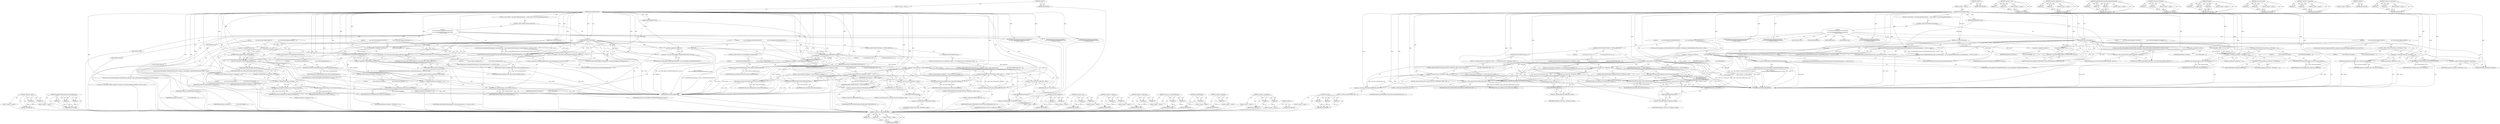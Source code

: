 digraph "strncmp" {
vulnerable_161 [label=<(METHOD,&lt;operator&gt;.indirectFieldAccess)>];
vulnerable_162 [label=<(PARAM,p1)>];
vulnerable_163 [label=<(PARAM,p2)>];
vulnerable_164 [label=<(BLOCK,&lt;empty&gt;,&lt;empty&gt;)>];
vulnerable_165 [label=<(METHOD_RETURN,ANY)>];
vulnerable_6 [label=<(METHOD,&lt;global&gt;)<SUB>1</SUB>>];
vulnerable_7 [label=<(BLOCK,&lt;empty&gt;,&lt;empty&gt;)<SUB>1</SUB>>];
vulnerable_8 [label=<(METHOD,internalSetParameter)<SUB>1</SUB>>];
vulnerable_9 [label=<(PARAM,OMX_INDEXTYPE index)<SUB>2</SUB>>];
vulnerable_10 [label=<(PARAM,const OMX_PTR params)<SUB>2</SUB>>];
vulnerable_11 [label=<(BLOCK,{
 switch (index) {
 case OMX_IndexParamStandar...,{
 switch (index) {
 case OMX_IndexParamStandar...)<SUB>2</SUB>>];
vulnerable_12 [label=<(CONTROL_STRUCTURE,SWITCH,switch(index))<SUB>3</SUB>>];
vulnerable_13 [label=<(IDENTIFIER,index,switch(index))<SUB>3</SUB>>];
vulnerable_14 [label="<(BLOCK,{
 case OMX_IndexParamStandardComponentRole:
 {...,{
 case OMX_IndexParamStandardComponentRole:
 {...)<SUB>3</SUB>>"];
vulnerable_15 [label=<(JUMP_TARGET,case)<SUB>4</SUB>>];
vulnerable_16 [label="<(IDENTIFIER,OMX_IndexParamStandardComponentRole,{
 case OMX_IndexParamStandardComponentRole:
 {...)<SUB>4</SUB>>"];
vulnerable_17 [label=<(BLOCK,{

             const OMX_PARAM_COMPONENTROLETY...,{

             const OMX_PARAM_COMPONENTROLETY...)<SUB>5</SUB>>];
vulnerable_18 [label="<(LOCAL,const OMX_PARAM_COMPONENTROLETYPE* roleParams: OMX_PARAM_COMPONENTROLETYPE*)<SUB>7</SUB>>"];
vulnerable_19 [label=<(&lt;operator&gt;.assignment,*roleParams =
                 (const OMX_PARAM...)<SUB>7</SUB>>];
vulnerable_20 [label=<(IDENTIFIER,roleParams,*roleParams =
                 (const OMX_PARAM...)<SUB>7</SUB>>];
vulnerable_21 [label=<(&lt;operator&gt;.cast,(const OMX_PARAM_COMPONENTROLETYPE *)params)<SUB>8</SUB>>];
vulnerable_22 [label=<(UNKNOWN,const OMX_PARAM_COMPONENTROLETYPE *,const OMX_PARAM_COMPONENTROLETYPE *)<SUB>8</SUB>>];
vulnerable_23 [label=<(IDENTIFIER,params,(const OMX_PARAM_COMPONENTROLETYPE *)params)<SUB>8</SUB>>];
vulnerable_24 [label=<(CONTROL_STRUCTURE,IF,if (mMode == MODE_NARROW))<SUB>10</SUB>>];
vulnerable_25 [label=<(&lt;operator&gt;.equals,mMode == MODE_NARROW)<SUB>10</SUB>>];
vulnerable_26 [label=<(IDENTIFIER,mMode,mMode == MODE_NARROW)<SUB>10</SUB>>];
vulnerable_27 [label=<(IDENTIFIER,MODE_NARROW,mMode == MODE_NARROW)<SUB>10</SUB>>];
vulnerable_28 [label=<(BLOCK,{
                 if (strncmp((const char *)ro...,{
                 if (strncmp((const char *)ro...)<SUB>10</SUB>>];
vulnerable_29 [label=<(CONTROL_STRUCTURE,IF,if (strncmp((const char *)roleParams-&gt;cRole,
                             &quot;audio_decoder.amrnb&quot;,
                            OMX_MAX_STRINGNAME_SIZE - 1)))<SUB>11</SUB>>];
vulnerable_30 [label=<(strncmp,strncmp((const char *)roleParams-&gt;cRole,
      ...)<SUB>11</SUB>>];
vulnerable_31 [label=<(&lt;operator&gt;.cast,(const char *)roleParams-&gt;cRole)<SUB>11</SUB>>];
vulnerable_32 [label=<(UNKNOWN,const char *,const char *)<SUB>11</SUB>>];
vulnerable_33 [label=<(&lt;operator&gt;.indirectFieldAccess,roleParams-&gt;cRole)<SUB>11</SUB>>];
vulnerable_34 [label=<(IDENTIFIER,roleParams,(const char *)roleParams-&gt;cRole)<SUB>11</SUB>>];
vulnerable_35 [label=<(FIELD_IDENTIFIER,cRole,cRole)<SUB>11</SUB>>];
vulnerable_36 [label=<(LITERAL,&quot;audio_decoder.amrnb&quot;,strncmp((const char *)roleParams-&gt;cRole,
      ...)<SUB>12</SUB>>];
vulnerable_37 [label=<(&lt;operator&gt;.subtraction,OMX_MAX_STRINGNAME_SIZE - 1)<SUB>13</SUB>>];
vulnerable_38 [label=<(IDENTIFIER,OMX_MAX_STRINGNAME_SIZE,OMX_MAX_STRINGNAME_SIZE - 1)<SUB>13</SUB>>];
vulnerable_39 [label=<(LITERAL,1,OMX_MAX_STRINGNAME_SIZE - 1)<SUB>13</SUB>>];
vulnerable_40 [label=<(BLOCK,{
 return OMX_ErrorUndefined;
 },{
 return OMX_ErrorUndefined;
 })<SUB>13</SUB>>];
vulnerable_41 [label=<(RETURN,return OMX_ErrorUndefined;,return OMX_ErrorUndefined;)<SUB>14</SUB>>];
vulnerable_42 [label=<(IDENTIFIER,OMX_ErrorUndefined,return OMX_ErrorUndefined;)<SUB>14</SUB>>];
vulnerable_43 [label=<(CONTROL_STRUCTURE,ELSE,else)<SUB>16</SUB>>];
vulnerable_44 [label=<(BLOCK,{
 if (strncmp((const char *)roleParams-&gt;cRole,...,{
 if (strncmp((const char *)roleParams-&gt;cRole,...)<SUB>16</SUB>>];
vulnerable_45 [label=<(CONTROL_STRUCTURE,IF,if (strncmp((const char *)roleParams-&gt;cRole,
 &quot;audio_decoder.amrwb&quot;,
                            OMX_MAX_STRINGNAME_SIZE - 1)))<SUB>17</SUB>>];
vulnerable_46 [label=<(strncmp,strncmp((const char *)roleParams-&gt;cRole,
 &quot;audi...)<SUB>17</SUB>>];
vulnerable_47 [label=<(&lt;operator&gt;.cast,(const char *)roleParams-&gt;cRole)<SUB>17</SUB>>];
vulnerable_48 [label=<(UNKNOWN,const char *,const char *)<SUB>17</SUB>>];
vulnerable_49 [label=<(&lt;operator&gt;.indirectFieldAccess,roleParams-&gt;cRole)<SUB>17</SUB>>];
vulnerable_50 [label=<(IDENTIFIER,roleParams,(const char *)roleParams-&gt;cRole)<SUB>17</SUB>>];
vulnerable_51 [label=<(FIELD_IDENTIFIER,cRole,cRole)<SUB>17</SUB>>];
vulnerable_52 [label=<(LITERAL,&quot;audio_decoder.amrwb&quot;,strncmp((const char *)roleParams-&gt;cRole,
 &quot;audi...)<SUB>18</SUB>>];
vulnerable_53 [label=<(&lt;operator&gt;.subtraction,OMX_MAX_STRINGNAME_SIZE - 1)<SUB>19</SUB>>];
vulnerable_54 [label=<(IDENTIFIER,OMX_MAX_STRINGNAME_SIZE,OMX_MAX_STRINGNAME_SIZE - 1)<SUB>19</SUB>>];
vulnerable_55 [label=<(LITERAL,1,OMX_MAX_STRINGNAME_SIZE - 1)<SUB>19</SUB>>];
vulnerable_56 [label=<(BLOCK,{
 return OMX_ErrorUndefined;
 },{
 return OMX_ErrorUndefined;
 })<SUB>19</SUB>>];
vulnerable_57 [label=<(RETURN,return OMX_ErrorUndefined;,return OMX_ErrorUndefined;)<SUB>20</SUB>>];
vulnerable_58 [label=<(IDENTIFIER,OMX_ErrorUndefined,return OMX_ErrorUndefined;)<SUB>20</SUB>>];
vulnerable_59 [label=<(RETURN,return OMX_ErrorNone;,return OMX_ErrorNone;)<SUB>24</SUB>>];
vulnerable_60 [label=<(IDENTIFIER,OMX_ErrorNone,return OMX_ErrorNone;)<SUB>24</SUB>>];
vulnerable_61 [label=<(JUMP_TARGET,case)<SUB>27</SUB>>];
vulnerable_62 [label="<(IDENTIFIER,OMX_IndexParamAudioAmr,{
 case OMX_IndexParamStandardComponentRole:
 {...)<SUB>27</SUB>>"];
vulnerable_63 [label=<(BLOCK,{

             const OMX_AUDIO_PARAM_AMRTYPE *...,{

             const OMX_AUDIO_PARAM_AMRTYPE *...)<SUB>28</SUB>>];
vulnerable_64 [label="<(LOCAL,const OMX_AUDIO_PARAM_AMRTYPE* aacParams: OMX_AUDIO_PARAM_AMRTYPE*)<SUB>30</SUB>>"];
vulnerable_65 [label=<(&lt;operator&gt;.assignment,*aacParams =
                 (const OMX_AUDIO_...)<SUB>30</SUB>>];
vulnerable_66 [label=<(IDENTIFIER,aacParams,*aacParams =
                 (const OMX_AUDIO_...)<SUB>30</SUB>>];
vulnerable_67 [label=<(&lt;operator&gt;.cast,(const OMX_AUDIO_PARAM_AMRTYPE *)params)<SUB>31</SUB>>];
vulnerable_68 [label=<(UNKNOWN,const OMX_AUDIO_PARAM_AMRTYPE *,const OMX_AUDIO_PARAM_AMRTYPE *)<SUB>31</SUB>>];
vulnerable_69 [label=<(IDENTIFIER,params,(const OMX_AUDIO_PARAM_AMRTYPE *)params)<SUB>31</SUB>>];
vulnerable_70 [label=<(CONTROL_STRUCTURE,IF,if (aacParams-&gt;nPortIndex != 0))<SUB>33</SUB>>];
vulnerable_71 [label=<(&lt;operator&gt;.notEquals,aacParams-&gt;nPortIndex != 0)<SUB>33</SUB>>];
vulnerable_72 [label=<(&lt;operator&gt;.indirectFieldAccess,aacParams-&gt;nPortIndex)<SUB>33</SUB>>];
vulnerable_73 [label=<(IDENTIFIER,aacParams,aacParams-&gt;nPortIndex != 0)<SUB>33</SUB>>];
vulnerable_74 [label=<(FIELD_IDENTIFIER,nPortIndex,nPortIndex)<SUB>33</SUB>>];
vulnerable_75 [label=<(LITERAL,0,aacParams-&gt;nPortIndex != 0)<SUB>33</SUB>>];
vulnerable_76 [label=<(BLOCK,{
                 return OMX_ErrorUndefined;
 ...,{
                 return OMX_ErrorUndefined;
 ...)<SUB>33</SUB>>];
vulnerable_77 [label=<(RETURN,return OMX_ErrorUndefined;,return OMX_ErrorUndefined;)<SUB>34</SUB>>];
vulnerable_78 [label=<(IDENTIFIER,OMX_ErrorUndefined,return OMX_ErrorUndefined;)<SUB>34</SUB>>];
vulnerable_79 [label=<(RETURN,return OMX_ErrorNone;,return OMX_ErrorNone;)<SUB>37</SUB>>];
vulnerable_80 [label=<(IDENTIFIER,OMX_ErrorNone,return OMX_ErrorNone;)<SUB>37</SUB>>];
vulnerable_81 [label=<(JUMP_TARGET,case)<SUB>40</SUB>>];
vulnerable_82 [label="<(IDENTIFIER,OMX_IndexParamAudioPcm,{
 case OMX_IndexParamStandardComponentRole:
 {...)<SUB>40</SUB>>"];
vulnerable_83 [label=<(BLOCK,{

             const OMX_AUDIO_PARAM_PCMMODETY...,{

             const OMX_AUDIO_PARAM_PCMMODETY...)<SUB>41</SUB>>];
vulnerable_84 [label="<(LOCAL,const OMX_AUDIO_PARAM_PCMMODETYPE* pcmParams: OMX_AUDIO_PARAM_PCMMODETYPE*)<SUB>43</SUB>>"];
vulnerable_85 [label=<(&lt;operator&gt;.assignment,*pcmParams =
                 (OMX_AUDIO_PARAM_...)<SUB>43</SUB>>];
vulnerable_86 [label=<(IDENTIFIER,pcmParams,*pcmParams =
                 (OMX_AUDIO_PARAM_...)<SUB>43</SUB>>];
vulnerable_87 [label=<(&lt;operator&gt;.cast,(OMX_AUDIO_PARAM_PCMMODETYPE *)params)<SUB>44</SUB>>];
vulnerable_88 [label=<(UNKNOWN,OMX_AUDIO_PARAM_PCMMODETYPE *,OMX_AUDIO_PARAM_PCMMODETYPE *)<SUB>44</SUB>>];
vulnerable_89 [label=<(IDENTIFIER,params,(OMX_AUDIO_PARAM_PCMMODETYPE *)params)<SUB>44</SUB>>];
vulnerable_90 [label=<(CONTROL_STRUCTURE,IF,if (pcmParams-&gt;nPortIndex != 1))<SUB>46</SUB>>];
vulnerable_91 [label=<(&lt;operator&gt;.notEquals,pcmParams-&gt;nPortIndex != 1)<SUB>46</SUB>>];
vulnerable_92 [label=<(&lt;operator&gt;.indirectFieldAccess,pcmParams-&gt;nPortIndex)<SUB>46</SUB>>];
vulnerable_93 [label=<(IDENTIFIER,pcmParams,pcmParams-&gt;nPortIndex != 1)<SUB>46</SUB>>];
vulnerable_94 [label=<(FIELD_IDENTIFIER,nPortIndex,nPortIndex)<SUB>46</SUB>>];
vulnerable_95 [label=<(LITERAL,1,pcmParams-&gt;nPortIndex != 1)<SUB>46</SUB>>];
vulnerable_96 [label=<(BLOCK,{
                 return OMX_ErrorUndefined;
 ...,{
                 return OMX_ErrorUndefined;
 ...)<SUB>46</SUB>>];
vulnerable_97 [label=<(RETURN,return OMX_ErrorUndefined;,return OMX_ErrorUndefined;)<SUB>47</SUB>>];
vulnerable_98 [label=<(IDENTIFIER,OMX_ErrorUndefined,return OMX_ErrorUndefined;)<SUB>47</SUB>>];
vulnerable_99 [label=<(RETURN,return OMX_ErrorNone;,return OMX_ErrorNone;)<SUB>50</SUB>>];
vulnerable_100 [label=<(IDENTIFIER,OMX_ErrorNone,return OMX_ErrorNone;)<SUB>50</SUB>>];
vulnerable_101 [label=<(JUMP_TARGET,default)<SUB>53</SUB>>];
vulnerable_102 [label="<(RETURN,return SimpleSoftOMXComponent::internalSetParam...,return SimpleSoftOMXComponent::internalSetParam...)<SUB>54</SUB>>"];
vulnerable_103 [label="<(SimpleSoftOMXComponent.internalSetParameter,SimpleSoftOMXComponent::internalSetParameter(in...)<SUB>54</SUB>>"];
vulnerable_104 [label="<(&lt;operator&gt;.fieldAccess,SimpleSoftOMXComponent::internalSetParameter)<SUB>54</SUB>>"];
vulnerable_105 [label="<(IDENTIFIER,SimpleSoftOMXComponent,SimpleSoftOMXComponent::internalSetParameter(in...)<SUB>54</SUB>>"];
vulnerable_106 [label=<(FIELD_IDENTIFIER,internalSetParameter,internalSetParameter)<SUB>54</SUB>>];
vulnerable_107 [label="<(IDENTIFIER,index,SimpleSoftOMXComponent::internalSetParameter(in...)<SUB>54</SUB>>"];
vulnerable_108 [label="<(IDENTIFIER,params,SimpleSoftOMXComponent::internalSetParameter(in...)<SUB>54</SUB>>"];
vulnerable_109 [label=<(METHOD_RETURN,OMX_ERRORTYPE)<SUB>1</SUB>>];
vulnerable_111 [label=<(METHOD_RETURN,ANY)<SUB>1</SUB>>];
vulnerable_145 [label=<(METHOD,&lt;operator&gt;.cast)>];
vulnerable_146 [label=<(PARAM,p1)>];
vulnerable_147 [label=<(PARAM,p2)>];
vulnerable_148 [label=<(BLOCK,&lt;empty&gt;,&lt;empty&gt;)>];
vulnerable_149 [label=<(METHOD_RETURN,ANY)>];
vulnerable_182 [label=<(METHOD,&lt;operator&gt;.fieldAccess)>];
vulnerable_183 [label=<(PARAM,p1)>];
vulnerable_184 [label=<(PARAM,p2)>];
vulnerable_185 [label=<(BLOCK,&lt;empty&gt;,&lt;empty&gt;)>];
vulnerable_186 [label=<(METHOD_RETURN,ANY)>];
vulnerable_176 [label=<(METHOD,SimpleSoftOMXComponent.internalSetParameter)>];
vulnerable_177 [label=<(PARAM,p1)>];
vulnerable_178 [label=<(PARAM,p2)>];
vulnerable_179 [label=<(PARAM,p3)>];
vulnerable_180 [label=<(BLOCK,&lt;empty&gt;,&lt;empty&gt;)>];
vulnerable_181 [label=<(METHOD_RETURN,ANY)>];
vulnerable_171 [label=<(METHOD,&lt;operator&gt;.notEquals)>];
vulnerable_172 [label=<(PARAM,p1)>];
vulnerable_173 [label=<(PARAM,p2)>];
vulnerable_174 [label=<(BLOCK,&lt;empty&gt;,&lt;empty&gt;)>];
vulnerable_175 [label=<(METHOD_RETURN,ANY)>];
vulnerable_155 [label=<(METHOD,strncmp)>];
vulnerable_156 [label=<(PARAM,p1)>];
vulnerable_157 [label=<(PARAM,p2)>];
vulnerable_158 [label=<(PARAM,p3)>];
vulnerable_159 [label=<(BLOCK,&lt;empty&gt;,&lt;empty&gt;)>];
vulnerable_160 [label=<(METHOD_RETURN,ANY)>];
vulnerable_150 [label=<(METHOD,&lt;operator&gt;.equals)>];
vulnerable_151 [label=<(PARAM,p1)>];
vulnerable_152 [label=<(PARAM,p2)>];
vulnerable_153 [label=<(BLOCK,&lt;empty&gt;,&lt;empty&gt;)>];
vulnerable_154 [label=<(METHOD_RETURN,ANY)>];
vulnerable_140 [label=<(METHOD,&lt;operator&gt;.assignment)>];
vulnerable_141 [label=<(PARAM,p1)>];
vulnerable_142 [label=<(PARAM,p2)>];
vulnerable_143 [label=<(BLOCK,&lt;empty&gt;,&lt;empty&gt;)>];
vulnerable_144 [label=<(METHOD_RETURN,ANY)>];
vulnerable_134 [label=<(METHOD,&lt;global&gt;)<SUB>1</SUB>>];
vulnerable_135 [label=<(BLOCK,&lt;empty&gt;,&lt;empty&gt;)>];
vulnerable_136 [label=<(METHOD_RETURN,ANY)>];
vulnerable_166 [label=<(METHOD,&lt;operator&gt;.subtraction)>];
vulnerable_167 [label=<(PARAM,p1)>];
vulnerable_168 [label=<(PARAM,p2)>];
vulnerable_169 [label=<(BLOCK,&lt;empty&gt;,&lt;empty&gt;)>];
vulnerable_170 [label=<(METHOD_RETURN,ANY)>];
fixed_179 [label=<(METHOD,&lt;operator&gt;.equals)>];
fixed_180 [label=<(PARAM,p1)>];
fixed_181 [label=<(PARAM,p2)>];
fixed_182 [label=<(BLOCK,&lt;empty&gt;,&lt;empty&gt;)>];
fixed_183 [label=<(METHOD_RETURN,ANY)>];
fixed_205 [label=<(METHOD,SimpleSoftOMXComponent.internalSetParameter)>];
fixed_206 [label=<(PARAM,p1)>];
fixed_207 [label=<(PARAM,p2)>];
fixed_208 [label=<(PARAM,p3)>];
fixed_209 [label=<(BLOCK,&lt;empty&gt;,&lt;empty&gt;)>];
fixed_210 [label=<(METHOD_RETURN,ANY)>];
fixed_6 [label=<(METHOD,&lt;global&gt;)<SUB>1</SUB>>];
fixed_7 [label=<(BLOCK,&lt;empty&gt;,&lt;empty&gt;)<SUB>1</SUB>>];
fixed_8 [label=<(METHOD,internalSetParameter)<SUB>1</SUB>>];
fixed_9 [label=<(PARAM,OMX_INDEXTYPE index)<SUB>2</SUB>>];
fixed_10 [label=<(PARAM,const OMX_PTR params)<SUB>2</SUB>>];
fixed_11 [label=<(BLOCK,{
 switch (index) {
 case OMX_IndexParamStandar...,{
 switch (index) {
 case OMX_IndexParamStandar...)<SUB>2</SUB>>];
fixed_12 [label=<(CONTROL_STRUCTURE,SWITCH,switch(index))<SUB>3</SUB>>];
fixed_13 [label=<(IDENTIFIER,index,switch(index))<SUB>3</SUB>>];
fixed_14 [label="<(BLOCK,{
 case OMX_IndexParamStandardComponentRole:
 {...,{
 case OMX_IndexParamStandardComponentRole:
 {...)<SUB>3</SUB>>"];
fixed_15 [label=<(JUMP_TARGET,case)<SUB>4</SUB>>];
fixed_16 [label="<(IDENTIFIER,OMX_IndexParamStandardComponentRole,{
 case OMX_IndexParamStandardComponentRole:
 {...)<SUB>4</SUB>>"];
fixed_17 [label=<(BLOCK,{

             const OMX_PARAM_COMPONENTROLETY...,{

             const OMX_PARAM_COMPONENTROLETY...)<SUB>5</SUB>>];
fixed_18 [label="<(LOCAL,const OMX_PARAM_COMPONENTROLETYPE* roleParams: OMX_PARAM_COMPONENTROLETYPE*)<SUB>7</SUB>>"];
fixed_19 [label=<(&lt;operator&gt;.assignment,*roleParams =
                 (const OMX_PARAM...)<SUB>7</SUB>>];
fixed_20 [label=<(IDENTIFIER,roleParams,*roleParams =
                 (const OMX_PARAM...)<SUB>7</SUB>>];
fixed_21 [label=<(&lt;operator&gt;.cast,(const OMX_PARAM_COMPONENTROLETYPE *)params)<SUB>8</SUB>>];
fixed_22 [label=<(UNKNOWN,const OMX_PARAM_COMPONENTROLETYPE *,const OMX_PARAM_COMPONENTROLETYPE *)<SUB>8</SUB>>];
fixed_23 [label=<(IDENTIFIER,params,(const OMX_PARAM_COMPONENTROLETYPE *)params)<SUB>8</SUB>>];
fixed_24 [label=<(CONTROL_STRUCTURE,IF,if (!isValidOMXParam(roleParams)))<SUB>10</SUB>>];
fixed_25 [label=<(&lt;operator&gt;.logicalNot,!isValidOMXParam(roleParams))<SUB>10</SUB>>];
fixed_26 [label=<(isValidOMXParam,isValidOMXParam(roleParams))<SUB>10</SUB>>];
fixed_27 [label=<(IDENTIFIER,roleParams,isValidOMXParam(roleParams))<SUB>10</SUB>>];
fixed_28 [label=<(BLOCK,{
                return OMX_ErrorBadParameter;...,{
                return OMX_ErrorBadParameter;...)<SUB>10</SUB>>];
fixed_29 [label=<(RETURN,return OMX_ErrorBadParameter;,return OMX_ErrorBadParameter;)<SUB>11</SUB>>];
fixed_30 [label=<(IDENTIFIER,OMX_ErrorBadParameter,return OMX_ErrorBadParameter;)<SUB>11</SUB>>];
fixed_31 [label=<(CONTROL_STRUCTURE,IF,if (mMode == MODE_NARROW))<SUB>14</SUB>>];
fixed_32 [label=<(&lt;operator&gt;.equals,mMode == MODE_NARROW)<SUB>14</SUB>>];
fixed_33 [label=<(IDENTIFIER,mMode,mMode == MODE_NARROW)<SUB>14</SUB>>];
fixed_34 [label=<(IDENTIFIER,MODE_NARROW,mMode == MODE_NARROW)<SUB>14</SUB>>];
fixed_35 [label=<(BLOCK,{
                 if (strncmp((const char *)ro...,{
                 if (strncmp((const char *)ro...)<SUB>14</SUB>>];
fixed_36 [label=<(CONTROL_STRUCTURE,IF,if (strncmp((const char *)roleParams-&gt;cRole,
                             &quot;audio_decoder.amrnb&quot;,
                            OMX_MAX_STRINGNAME_SIZE - 1)))<SUB>15</SUB>>];
fixed_37 [label=<(strncmp,strncmp((const char *)roleParams-&gt;cRole,
      ...)<SUB>15</SUB>>];
fixed_38 [label=<(&lt;operator&gt;.cast,(const char *)roleParams-&gt;cRole)<SUB>15</SUB>>];
fixed_39 [label=<(UNKNOWN,const char *,const char *)<SUB>15</SUB>>];
fixed_40 [label=<(&lt;operator&gt;.indirectFieldAccess,roleParams-&gt;cRole)<SUB>15</SUB>>];
fixed_41 [label=<(IDENTIFIER,roleParams,(const char *)roleParams-&gt;cRole)<SUB>15</SUB>>];
fixed_42 [label=<(FIELD_IDENTIFIER,cRole,cRole)<SUB>15</SUB>>];
fixed_43 [label=<(LITERAL,&quot;audio_decoder.amrnb&quot;,strncmp((const char *)roleParams-&gt;cRole,
      ...)<SUB>16</SUB>>];
fixed_44 [label=<(&lt;operator&gt;.subtraction,OMX_MAX_STRINGNAME_SIZE - 1)<SUB>17</SUB>>];
fixed_45 [label=<(IDENTIFIER,OMX_MAX_STRINGNAME_SIZE,OMX_MAX_STRINGNAME_SIZE - 1)<SUB>17</SUB>>];
fixed_46 [label=<(LITERAL,1,OMX_MAX_STRINGNAME_SIZE - 1)<SUB>17</SUB>>];
fixed_47 [label=<(BLOCK,{
 return OMX_ErrorUndefined;
 },{
 return OMX_ErrorUndefined;
 })<SUB>17</SUB>>];
fixed_48 [label=<(RETURN,return OMX_ErrorUndefined;,return OMX_ErrorUndefined;)<SUB>18</SUB>>];
fixed_49 [label=<(IDENTIFIER,OMX_ErrorUndefined,return OMX_ErrorUndefined;)<SUB>18</SUB>>];
fixed_50 [label=<(CONTROL_STRUCTURE,ELSE,else)<SUB>20</SUB>>];
fixed_51 [label=<(BLOCK,{
 if (strncmp((const char *)roleParams-&gt;cRole,...,{
 if (strncmp((const char *)roleParams-&gt;cRole,...)<SUB>20</SUB>>];
fixed_52 [label=<(CONTROL_STRUCTURE,IF,if (strncmp((const char *)roleParams-&gt;cRole,
 &quot;audio_decoder.amrwb&quot;,
                            OMX_MAX_STRINGNAME_SIZE - 1)))<SUB>21</SUB>>];
fixed_53 [label=<(strncmp,strncmp((const char *)roleParams-&gt;cRole,
 &quot;audi...)<SUB>21</SUB>>];
fixed_54 [label=<(&lt;operator&gt;.cast,(const char *)roleParams-&gt;cRole)<SUB>21</SUB>>];
fixed_55 [label=<(UNKNOWN,const char *,const char *)<SUB>21</SUB>>];
fixed_56 [label=<(&lt;operator&gt;.indirectFieldAccess,roleParams-&gt;cRole)<SUB>21</SUB>>];
fixed_57 [label=<(IDENTIFIER,roleParams,(const char *)roleParams-&gt;cRole)<SUB>21</SUB>>];
fixed_58 [label=<(FIELD_IDENTIFIER,cRole,cRole)<SUB>21</SUB>>];
fixed_59 [label=<(LITERAL,&quot;audio_decoder.amrwb&quot;,strncmp((const char *)roleParams-&gt;cRole,
 &quot;audi...)<SUB>22</SUB>>];
fixed_60 [label=<(&lt;operator&gt;.subtraction,OMX_MAX_STRINGNAME_SIZE - 1)<SUB>23</SUB>>];
fixed_61 [label=<(IDENTIFIER,OMX_MAX_STRINGNAME_SIZE,OMX_MAX_STRINGNAME_SIZE - 1)<SUB>23</SUB>>];
fixed_62 [label=<(LITERAL,1,OMX_MAX_STRINGNAME_SIZE - 1)<SUB>23</SUB>>];
fixed_63 [label=<(BLOCK,{
 return OMX_ErrorUndefined;
 },{
 return OMX_ErrorUndefined;
 })<SUB>23</SUB>>];
fixed_64 [label=<(RETURN,return OMX_ErrorUndefined;,return OMX_ErrorUndefined;)<SUB>24</SUB>>];
fixed_65 [label=<(IDENTIFIER,OMX_ErrorUndefined,return OMX_ErrorUndefined;)<SUB>24</SUB>>];
fixed_66 [label=<(RETURN,return OMX_ErrorNone;,return OMX_ErrorNone;)<SUB>28</SUB>>];
fixed_67 [label=<(IDENTIFIER,OMX_ErrorNone,return OMX_ErrorNone;)<SUB>28</SUB>>];
fixed_68 [label=<(JUMP_TARGET,case)<SUB>31</SUB>>];
fixed_69 [label="<(IDENTIFIER,OMX_IndexParamAudioAmr,{
 case OMX_IndexParamStandardComponentRole:
 {...)<SUB>31</SUB>>"];
fixed_70 [label=<(BLOCK,{

             const OMX_AUDIO_PARAM_AMRTYPE *...,{

             const OMX_AUDIO_PARAM_AMRTYPE *...)<SUB>32</SUB>>];
fixed_71 [label="<(LOCAL,const OMX_AUDIO_PARAM_AMRTYPE* aacParams: OMX_AUDIO_PARAM_AMRTYPE*)<SUB>34</SUB>>"];
fixed_72 [label=<(&lt;operator&gt;.assignment,*aacParams =
                 (const OMX_AUDIO_...)<SUB>34</SUB>>];
fixed_73 [label=<(IDENTIFIER,aacParams,*aacParams =
                 (const OMX_AUDIO_...)<SUB>34</SUB>>];
fixed_74 [label=<(&lt;operator&gt;.cast,(const OMX_AUDIO_PARAM_AMRTYPE *)params)<SUB>35</SUB>>];
fixed_75 [label=<(UNKNOWN,const OMX_AUDIO_PARAM_AMRTYPE *,const OMX_AUDIO_PARAM_AMRTYPE *)<SUB>35</SUB>>];
fixed_76 [label=<(IDENTIFIER,params,(const OMX_AUDIO_PARAM_AMRTYPE *)params)<SUB>35</SUB>>];
fixed_77 [label=<(CONTROL_STRUCTURE,IF,if (!isValidOMXParam(aacParams)))<SUB>37</SUB>>];
fixed_78 [label=<(&lt;operator&gt;.logicalNot,!isValidOMXParam(aacParams))<SUB>37</SUB>>];
fixed_79 [label=<(isValidOMXParam,isValidOMXParam(aacParams))<SUB>37</SUB>>];
fixed_80 [label=<(IDENTIFIER,aacParams,isValidOMXParam(aacParams))<SUB>37</SUB>>];
fixed_81 [label=<(BLOCK,{
                return OMX_ErrorBadParameter;...,{
                return OMX_ErrorBadParameter;...)<SUB>37</SUB>>];
fixed_82 [label=<(RETURN,return OMX_ErrorBadParameter;,return OMX_ErrorBadParameter;)<SUB>38</SUB>>];
fixed_83 [label=<(IDENTIFIER,OMX_ErrorBadParameter,return OMX_ErrorBadParameter;)<SUB>38</SUB>>];
fixed_84 [label=<(CONTROL_STRUCTURE,IF,if (aacParams-&gt;nPortIndex != 0))<SUB>41</SUB>>];
fixed_85 [label=<(&lt;operator&gt;.notEquals,aacParams-&gt;nPortIndex != 0)<SUB>41</SUB>>];
fixed_86 [label=<(&lt;operator&gt;.indirectFieldAccess,aacParams-&gt;nPortIndex)<SUB>41</SUB>>];
fixed_87 [label=<(IDENTIFIER,aacParams,aacParams-&gt;nPortIndex != 0)<SUB>41</SUB>>];
fixed_88 [label=<(FIELD_IDENTIFIER,nPortIndex,nPortIndex)<SUB>41</SUB>>];
fixed_89 [label=<(LITERAL,0,aacParams-&gt;nPortIndex != 0)<SUB>41</SUB>>];
fixed_90 [label=<(BLOCK,{
                 return OMX_ErrorUndefined;
 ...,{
                 return OMX_ErrorUndefined;
 ...)<SUB>41</SUB>>];
fixed_91 [label=<(RETURN,return OMX_ErrorUndefined;,return OMX_ErrorUndefined;)<SUB>42</SUB>>];
fixed_92 [label=<(IDENTIFIER,OMX_ErrorUndefined,return OMX_ErrorUndefined;)<SUB>42</SUB>>];
fixed_93 [label=<(RETURN,return OMX_ErrorNone;,return OMX_ErrorNone;)<SUB>45</SUB>>];
fixed_94 [label=<(IDENTIFIER,OMX_ErrorNone,return OMX_ErrorNone;)<SUB>45</SUB>>];
fixed_95 [label=<(JUMP_TARGET,case)<SUB>48</SUB>>];
fixed_96 [label="<(IDENTIFIER,OMX_IndexParamAudioPcm,{
 case OMX_IndexParamStandardComponentRole:
 {...)<SUB>48</SUB>>"];
fixed_97 [label=<(BLOCK,{

             const OMX_AUDIO_PARAM_PCMMODETY...,{

             const OMX_AUDIO_PARAM_PCMMODETY...)<SUB>49</SUB>>];
fixed_98 [label="<(LOCAL,const OMX_AUDIO_PARAM_PCMMODETYPE* pcmParams: OMX_AUDIO_PARAM_PCMMODETYPE*)<SUB>51</SUB>>"];
fixed_99 [label=<(&lt;operator&gt;.assignment,*pcmParams =
                 (OMX_AUDIO_PARAM_...)<SUB>51</SUB>>];
fixed_100 [label=<(IDENTIFIER,pcmParams,*pcmParams =
                 (OMX_AUDIO_PARAM_...)<SUB>51</SUB>>];
fixed_101 [label=<(&lt;operator&gt;.cast,(OMX_AUDIO_PARAM_PCMMODETYPE *)params)<SUB>52</SUB>>];
fixed_102 [label=<(UNKNOWN,OMX_AUDIO_PARAM_PCMMODETYPE *,OMX_AUDIO_PARAM_PCMMODETYPE *)<SUB>52</SUB>>];
fixed_103 [label=<(IDENTIFIER,params,(OMX_AUDIO_PARAM_PCMMODETYPE *)params)<SUB>52</SUB>>];
fixed_104 [label=<(CONTROL_STRUCTURE,IF,if (!isValidOMXParam(pcmParams)))<SUB>54</SUB>>];
fixed_105 [label=<(&lt;operator&gt;.logicalNot,!isValidOMXParam(pcmParams))<SUB>54</SUB>>];
fixed_106 [label=<(isValidOMXParam,isValidOMXParam(pcmParams))<SUB>54</SUB>>];
fixed_107 [label=<(IDENTIFIER,pcmParams,isValidOMXParam(pcmParams))<SUB>54</SUB>>];
fixed_108 [label=<(BLOCK,{
                return OMX_ErrorBadParameter;...,{
                return OMX_ErrorBadParameter;...)<SUB>54</SUB>>];
fixed_109 [label=<(RETURN,return OMX_ErrorBadParameter;,return OMX_ErrorBadParameter;)<SUB>55</SUB>>];
fixed_110 [label=<(IDENTIFIER,OMX_ErrorBadParameter,return OMX_ErrorBadParameter;)<SUB>55</SUB>>];
fixed_111 [label=<(CONTROL_STRUCTURE,IF,if (pcmParams-&gt;nPortIndex != 1))<SUB>58</SUB>>];
fixed_112 [label=<(&lt;operator&gt;.notEquals,pcmParams-&gt;nPortIndex != 1)<SUB>58</SUB>>];
fixed_113 [label=<(&lt;operator&gt;.indirectFieldAccess,pcmParams-&gt;nPortIndex)<SUB>58</SUB>>];
fixed_114 [label=<(IDENTIFIER,pcmParams,pcmParams-&gt;nPortIndex != 1)<SUB>58</SUB>>];
fixed_115 [label=<(FIELD_IDENTIFIER,nPortIndex,nPortIndex)<SUB>58</SUB>>];
fixed_116 [label=<(LITERAL,1,pcmParams-&gt;nPortIndex != 1)<SUB>58</SUB>>];
fixed_117 [label=<(BLOCK,{
                 return OMX_ErrorUndefined;
 ...,{
                 return OMX_ErrorUndefined;
 ...)<SUB>58</SUB>>];
fixed_118 [label=<(RETURN,return OMX_ErrorUndefined;,return OMX_ErrorUndefined;)<SUB>59</SUB>>];
fixed_119 [label=<(IDENTIFIER,OMX_ErrorUndefined,return OMX_ErrorUndefined;)<SUB>59</SUB>>];
fixed_120 [label=<(RETURN,return OMX_ErrorNone;,return OMX_ErrorNone;)<SUB>62</SUB>>];
fixed_121 [label=<(IDENTIFIER,OMX_ErrorNone,return OMX_ErrorNone;)<SUB>62</SUB>>];
fixed_122 [label=<(JUMP_TARGET,default)<SUB>65</SUB>>];
fixed_123 [label="<(RETURN,return SimpleSoftOMXComponent::internalSetParam...,return SimpleSoftOMXComponent::internalSetParam...)<SUB>66</SUB>>"];
fixed_124 [label="<(SimpleSoftOMXComponent.internalSetParameter,SimpleSoftOMXComponent::internalSetParameter(in...)<SUB>66</SUB>>"];
fixed_125 [label="<(&lt;operator&gt;.fieldAccess,SimpleSoftOMXComponent::internalSetParameter)<SUB>66</SUB>>"];
fixed_126 [label="<(IDENTIFIER,SimpleSoftOMXComponent,SimpleSoftOMXComponent::internalSetParameter(in...)<SUB>66</SUB>>"];
fixed_127 [label=<(FIELD_IDENTIFIER,internalSetParameter,internalSetParameter)<SUB>66</SUB>>];
fixed_128 [label="<(IDENTIFIER,index,SimpleSoftOMXComponent::internalSetParameter(in...)<SUB>66</SUB>>"];
fixed_129 [label="<(IDENTIFIER,params,SimpleSoftOMXComponent::internalSetParameter(in...)<SUB>66</SUB>>"];
fixed_130 [label=<(METHOD_RETURN,OMX_ERRORTYPE)<SUB>1</SUB>>];
fixed_132 [label=<(METHOD_RETURN,ANY)<SUB>1</SUB>>];
fixed_211 [label=<(METHOD,&lt;operator&gt;.fieldAccess)>];
fixed_212 [label=<(PARAM,p1)>];
fixed_213 [label=<(PARAM,p2)>];
fixed_214 [label=<(BLOCK,&lt;empty&gt;,&lt;empty&gt;)>];
fixed_215 [label=<(METHOD_RETURN,ANY)>];
fixed_166 [label=<(METHOD,&lt;operator&gt;.cast)>];
fixed_167 [label=<(PARAM,p1)>];
fixed_168 [label=<(PARAM,p2)>];
fixed_169 [label=<(BLOCK,&lt;empty&gt;,&lt;empty&gt;)>];
fixed_170 [label=<(METHOD_RETURN,ANY)>];
fixed_200 [label=<(METHOD,&lt;operator&gt;.notEquals)>];
fixed_201 [label=<(PARAM,p1)>];
fixed_202 [label=<(PARAM,p2)>];
fixed_203 [label=<(BLOCK,&lt;empty&gt;,&lt;empty&gt;)>];
fixed_204 [label=<(METHOD_RETURN,ANY)>];
fixed_195 [label=<(METHOD,&lt;operator&gt;.subtraction)>];
fixed_196 [label=<(PARAM,p1)>];
fixed_197 [label=<(PARAM,p2)>];
fixed_198 [label=<(BLOCK,&lt;empty&gt;,&lt;empty&gt;)>];
fixed_199 [label=<(METHOD_RETURN,ANY)>];
fixed_190 [label=<(METHOD,&lt;operator&gt;.indirectFieldAccess)>];
fixed_191 [label=<(PARAM,p1)>];
fixed_192 [label=<(PARAM,p2)>];
fixed_193 [label=<(BLOCK,&lt;empty&gt;,&lt;empty&gt;)>];
fixed_194 [label=<(METHOD_RETURN,ANY)>];
fixed_175 [label=<(METHOD,isValidOMXParam)>];
fixed_176 [label=<(PARAM,p1)>];
fixed_177 [label=<(BLOCK,&lt;empty&gt;,&lt;empty&gt;)>];
fixed_178 [label=<(METHOD_RETURN,ANY)>];
fixed_171 [label=<(METHOD,&lt;operator&gt;.logicalNot)>];
fixed_172 [label=<(PARAM,p1)>];
fixed_173 [label=<(BLOCK,&lt;empty&gt;,&lt;empty&gt;)>];
fixed_174 [label=<(METHOD_RETURN,ANY)>];
fixed_161 [label=<(METHOD,&lt;operator&gt;.assignment)>];
fixed_162 [label=<(PARAM,p1)>];
fixed_163 [label=<(PARAM,p2)>];
fixed_164 [label=<(BLOCK,&lt;empty&gt;,&lt;empty&gt;)>];
fixed_165 [label=<(METHOD_RETURN,ANY)>];
fixed_155 [label=<(METHOD,&lt;global&gt;)<SUB>1</SUB>>];
fixed_156 [label=<(BLOCK,&lt;empty&gt;,&lt;empty&gt;)>];
fixed_157 [label=<(METHOD_RETURN,ANY)>];
fixed_184 [label=<(METHOD,strncmp)>];
fixed_185 [label=<(PARAM,p1)>];
fixed_186 [label=<(PARAM,p2)>];
fixed_187 [label=<(PARAM,p3)>];
fixed_188 [label=<(BLOCK,&lt;empty&gt;,&lt;empty&gt;)>];
fixed_189 [label=<(METHOD_RETURN,ANY)>];
vulnerable_161 -> vulnerable_162  [key=0, label="AST: "];
vulnerable_161 -> vulnerable_162  [key=1, label="DDG: "];
vulnerable_161 -> vulnerable_164  [key=0, label="AST: "];
vulnerable_161 -> vulnerable_163  [key=0, label="AST: "];
vulnerable_161 -> vulnerable_163  [key=1, label="DDG: "];
vulnerable_161 -> vulnerable_165  [key=0, label="AST: "];
vulnerable_161 -> vulnerable_165  [key=1, label="CFG: "];
vulnerable_162 -> vulnerable_165  [key=0, label="DDG: p1"];
vulnerable_163 -> vulnerable_165  [key=0, label="DDG: p2"];
vulnerable_6 -> vulnerable_7  [key=0, label="AST: "];
vulnerable_6 -> vulnerable_111  [key=0, label="AST: "];
vulnerable_6 -> vulnerable_111  [key=1, label="CFG: "];
vulnerable_7 -> vulnerable_8  [key=0, label="AST: "];
vulnerable_8 -> vulnerable_9  [key=0, label="AST: "];
vulnerable_8 -> vulnerable_9  [key=1, label="DDG: "];
vulnerable_8 -> vulnerable_10  [key=0, label="AST: "];
vulnerable_8 -> vulnerable_10  [key=1, label="DDG: "];
vulnerable_8 -> vulnerable_11  [key=0, label="AST: "];
vulnerable_8 -> vulnerable_109  [key=0, label="AST: "];
vulnerable_8 -> vulnerable_13  [key=0, label="CFG: "];
vulnerable_8 -> vulnerable_13  [key=1, label="DDG: "];
vulnerable_8 -> vulnerable_16  [key=0, label="DDG: "];
vulnerable_8 -> vulnerable_62  [key=0, label="DDG: "];
vulnerable_8 -> vulnerable_82  [key=0, label="DDG: "];
vulnerable_8 -> vulnerable_19  [key=0, label="DDG: "];
vulnerable_8 -> vulnerable_59  [key=0, label="DDG: "];
vulnerable_8 -> vulnerable_65  [key=0, label="DDG: "];
vulnerable_8 -> vulnerable_79  [key=0, label="DDG: "];
vulnerable_8 -> vulnerable_85  [key=0, label="DDG: "];
vulnerable_8 -> vulnerable_99  [key=0, label="DDG: "];
vulnerable_8 -> vulnerable_60  [key=0, label="DDG: "];
vulnerable_8 -> vulnerable_80  [key=0, label="DDG: "];
vulnerable_8 -> vulnerable_100  [key=0, label="DDG: "];
vulnerable_8 -> vulnerable_103  [key=0, label="DDG: "];
vulnerable_8 -> vulnerable_21  [key=0, label="DDG: "];
vulnerable_8 -> vulnerable_25  [key=0, label="DDG: "];
vulnerable_8 -> vulnerable_67  [key=0, label="DDG: "];
vulnerable_8 -> vulnerable_71  [key=0, label="DDG: "];
vulnerable_8 -> vulnerable_77  [key=0, label="DDG: "];
vulnerable_8 -> vulnerable_87  [key=0, label="DDG: "];
vulnerable_8 -> vulnerable_91  [key=0, label="DDG: "];
vulnerable_8 -> vulnerable_97  [key=0, label="DDG: "];
vulnerable_8 -> vulnerable_78  [key=0, label="DDG: "];
vulnerable_8 -> vulnerable_98  [key=0, label="DDG: "];
vulnerable_8 -> vulnerable_30  [key=0, label="DDG: "];
vulnerable_8 -> vulnerable_41  [key=0, label="DDG: "];
vulnerable_8 -> vulnerable_37  [key=0, label="DDG: "];
vulnerable_8 -> vulnerable_42  [key=0, label="DDG: "];
vulnerable_8 -> vulnerable_46  [key=0, label="DDG: "];
vulnerable_8 -> vulnerable_57  [key=0, label="DDG: "];
vulnerable_8 -> vulnerable_53  [key=0, label="DDG: "];
vulnerable_8 -> vulnerable_58  [key=0, label="DDG: "];
vulnerable_9 -> vulnerable_109  [key=0, label="DDG: index"];
vulnerable_9 -> vulnerable_103  [key=0, label="DDG: index"];
vulnerable_10 -> vulnerable_19  [key=0, label="DDG: params"];
vulnerable_10 -> vulnerable_65  [key=0, label="DDG: params"];
vulnerable_10 -> vulnerable_85  [key=0, label="DDG: params"];
vulnerable_10 -> vulnerable_103  [key=0, label="DDG: params"];
vulnerable_10 -> vulnerable_21  [key=0, label="DDG: params"];
vulnerable_10 -> vulnerable_67  [key=0, label="DDG: params"];
vulnerable_10 -> vulnerable_87  [key=0, label="DDG: params"];
vulnerable_11 -> vulnerable_12  [key=0, label="AST: "];
vulnerable_12 -> vulnerable_13  [key=0, label="AST: "];
vulnerable_12 -> vulnerable_14  [key=0, label="AST: "];
vulnerable_13 -> vulnerable_22  [key=0, label="CFG: "];
vulnerable_13 -> vulnerable_22  [key=1, label="CDG: "];
vulnerable_13 -> vulnerable_68  [key=0, label="CFG: "];
vulnerable_13 -> vulnerable_68  [key=1, label="CDG: "];
vulnerable_13 -> vulnerable_88  [key=0, label="CFG: "];
vulnerable_13 -> vulnerable_88  [key=1, label="CDG: "];
vulnerable_13 -> vulnerable_106  [key=0, label="CFG: "];
vulnerable_13 -> vulnerable_106  [key=1, label="CDG: "];
vulnerable_13 -> vulnerable_94  [key=0, label="CDG: "];
vulnerable_13 -> vulnerable_21  [key=0, label="CDG: "];
vulnerable_13 -> vulnerable_19  [key=0, label="CDG: "];
vulnerable_13 -> vulnerable_102  [key=0, label="CDG: "];
vulnerable_13 -> vulnerable_85  [key=0, label="CDG: "];
vulnerable_13 -> vulnerable_25  [key=0, label="CDG: "];
vulnerable_13 -> vulnerable_72  [key=0, label="CDG: "];
vulnerable_13 -> vulnerable_103  [key=0, label="CDG: "];
vulnerable_13 -> vulnerable_67  [key=0, label="CDG: "];
vulnerable_13 -> vulnerable_104  [key=0, label="CDG: "];
vulnerable_13 -> vulnerable_74  [key=0, label="CDG: "];
vulnerable_13 -> vulnerable_92  [key=0, label="CDG: "];
vulnerable_13 -> vulnerable_65  [key=0, label="CDG: "];
vulnerable_13 -> vulnerable_87  [key=0, label="CDG: "];
vulnerable_13 -> vulnerable_91  [key=0, label="CDG: "];
vulnerable_13 -> vulnerable_71  [key=0, label="CDG: "];
vulnerable_14 -> vulnerable_15  [key=0, label="AST: "];
vulnerable_14 -> vulnerable_16  [key=0, label="AST: "];
vulnerable_14 -> vulnerable_17  [key=0, label="AST: "];
vulnerable_14 -> vulnerable_61  [key=0, label="AST: "];
vulnerable_14 -> vulnerable_62  [key=0, label="AST: "];
vulnerable_14 -> vulnerable_63  [key=0, label="AST: "];
vulnerable_14 -> vulnerable_81  [key=0, label="AST: "];
vulnerable_14 -> vulnerable_82  [key=0, label="AST: "];
vulnerable_14 -> vulnerable_83  [key=0, label="AST: "];
vulnerable_14 -> vulnerable_101  [key=0, label="AST: "];
vulnerable_14 -> vulnerable_102  [key=0, label="AST: "];
vulnerable_17 -> vulnerable_18  [key=0, label="AST: "];
vulnerable_17 -> vulnerable_19  [key=0, label="AST: "];
vulnerable_17 -> vulnerable_24  [key=0, label="AST: "];
vulnerable_17 -> vulnerable_59  [key=0, label="AST: "];
vulnerable_19 -> vulnerable_20  [key=0, label="AST: "];
vulnerable_19 -> vulnerable_21  [key=0, label="AST: "];
vulnerable_19 -> vulnerable_25  [key=0, label="CFG: "];
vulnerable_19 -> vulnerable_109  [key=0, label="DDG: roleParams"];
vulnerable_19 -> vulnerable_109  [key=1, label="DDG: (const OMX_PARAM_COMPONENTROLETYPE *)params"];
vulnerable_19 -> vulnerable_109  [key=2, label="DDG: *roleParams =
                 (const OMX_PARAM_COMPONENTROLETYPE *)params"];
vulnerable_19 -> vulnerable_30  [key=0, label="DDG: roleParams"];
vulnerable_19 -> vulnerable_31  [key=0, label="DDG: roleParams"];
vulnerable_19 -> vulnerable_46  [key=0, label="DDG: roleParams"];
vulnerable_19 -> vulnerable_47  [key=0, label="DDG: roleParams"];
vulnerable_21 -> vulnerable_22  [key=0, label="AST: "];
vulnerable_21 -> vulnerable_23  [key=0, label="AST: "];
vulnerable_21 -> vulnerable_19  [key=0, label="CFG: "];
vulnerable_21 -> vulnerable_109  [key=0, label="DDG: params"];
vulnerable_22 -> vulnerable_21  [key=0, label="CFG: "];
vulnerable_24 -> vulnerable_25  [key=0, label="AST: "];
vulnerable_24 -> vulnerable_28  [key=0, label="AST: "];
vulnerable_24 -> vulnerable_43  [key=0, label="AST: "];
vulnerable_25 -> vulnerable_26  [key=0, label="AST: "];
vulnerable_25 -> vulnerable_27  [key=0, label="AST: "];
vulnerable_25 -> vulnerable_32  [key=0, label="CFG: "];
vulnerable_25 -> vulnerable_32  [key=1, label="CDG: "];
vulnerable_25 -> vulnerable_48  [key=0, label="CFG: "];
vulnerable_25 -> vulnerable_48  [key=1, label="CDG: "];
vulnerable_25 -> vulnerable_109  [key=0, label="DDG: MODE_NARROW"];
vulnerable_25 -> vulnerable_109  [key=1, label="DDG: mMode == MODE_NARROW"];
vulnerable_25 -> vulnerable_109  [key=2, label="DDG: mMode"];
vulnerable_25 -> vulnerable_47  [key=0, label="CDG: "];
vulnerable_25 -> vulnerable_30  [key=0, label="CDG: "];
vulnerable_25 -> vulnerable_49  [key=0, label="CDG: "];
vulnerable_25 -> vulnerable_51  [key=0, label="CDG: "];
vulnerable_25 -> vulnerable_37  [key=0, label="CDG: "];
vulnerable_25 -> vulnerable_46  [key=0, label="CDG: "];
vulnerable_25 -> vulnerable_35  [key=0, label="CDG: "];
vulnerable_25 -> vulnerable_33  [key=0, label="CDG: "];
vulnerable_25 -> vulnerable_53  [key=0, label="CDG: "];
vulnerable_25 -> vulnerable_31  [key=0, label="CDG: "];
vulnerable_28 -> vulnerable_29  [key=0, label="AST: "];
vulnerable_29 -> vulnerable_30  [key=0, label="AST: "];
vulnerable_29 -> vulnerable_40  [key=0, label="AST: "];
vulnerable_30 -> vulnerable_31  [key=0, label="AST: "];
vulnerable_30 -> vulnerable_36  [key=0, label="AST: "];
vulnerable_30 -> vulnerable_37  [key=0, label="AST: "];
vulnerable_30 -> vulnerable_41  [key=0, label="CFG: "];
vulnerable_30 -> vulnerable_41  [key=1, label="CDG: "];
vulnerable_30 -> vulnerable_59  [key=0, label="CFG: "];
vulnerable_30 -> vulnerable_59  [key=1, label="CDG: "];
vulnerable_30 -> vulnerable_109  [key=0, label="DDG: (const char *)roleParams-&gt;cRole"];
vulnerable_30 -> vulnerable_109  [key=1, label="DDG: OMX_MAX_STRINGNAME_SIZE - 1"];
vulnerable_30 -> vulnerable_109  [key=2, label="DDG: strncmp((const char *)roleParams-&gt;cRole,
                             &quot;audio_decoder.amrnb&quot;,
                            OMX_MAX_STRINGNAME_SIZE - 1)"];
vulnerable_31 -> vulnerable_32  [key=0, label="AST: "];
vulnerable_31 -> vulnerable_33  [key=0, label="AST: "];
vulnerable_31 -> vulnerable_37  [key=0, label="CFG: "];
vulnerable_31 -> vulnerable_109  [key=0, label="DDG: roleParams-&gt;cRole"];
vulnerable_32 -> vulnerable_35  [key=0, label="CFG: "];
vulnerable_33 -> vulnerable_34  [key=0, label="AST: "];
vulnerable_33 -> vulnerable_35  [key=0, label="AST: "];
vulnerable_33 -> vulnerable_31  [key=0, label="CFG: "];
vulnerable_35 -> vulnerable_33  [key=0, label="CFG: "];
vulnerable_37 -> vulnerable_38  [key=0, label="AST: "];
vulnerable_37 -> vulnerable_39  [key=0, label="AST: "];
vulnerable_37 -> vulnerable_30  [key=0, label="CFG: "];
vulnerable_37 -> vulnerable_30  [key=1, label="DDG: OMX_MAX_STRINGNAME_SIZE"];
vulnerable_37 -> vulnerable_30  [key=2, label="DDG: 1"];
vulnerable_37 -> vulnerable_109  [key=0, label="DDG: OMX_MAX_STRINGNAME_SIZE"];
vulnerable_40 -> vulnerable_41  [key=0, label="AST: "];
vulnerable_41 -> vulnerable_42  [key=0, label="AST: "];
vulnerable_41 -> vulnerable_109  [key=0, label="CFG: "];
vulnerable_41 -> vulnerable_109  [key=1, label="DDG: &lt;RET&gt;"];
vulnerable_42 -> vulnerable_41  [key=0, label="DDG: OMX_ErrorUndefined"];
vulnerable_43 -> vulnerable_44  [key=0, label="AST: "];
vulnerable_44 -> vulnerable_45  [key=0, label="AST: "];
vulnerable_45 -> vulnerable_46  [key=0, label="AST: "];
vulnerable_45 -> vulnerable_56  [key=0, label="AST: "];
vulnerable_46 -> vulnerable_47  [key=0, label="AST: "];
vulnerable_46 -> vulnerable_52  [key=0, label="AST: "];
vulnerable_46 -> vulnerable_53  [key=0, label="AST: "];
vulnerable_46 -> vulnerable_57  [key=0, label="CFG: "];
vulnerable_46 -> vulnerable_57  [key=1, label="CDG: "];
vulnerable_46 -> vulnerable_59  [key=0, label="CFG: "];
vulnerable_46 -> vulnerable_59  [key=1, label="CDG: "];
vulnerable_47 -> vulnerable_48  [key=0, label="AST: "];
vulnerable_47 -> vulnerable_49  [key=0, label="AST: "];
vulnerable_47 -> vulnerable_53  [key=0, label="CFG: "];
vulnerable_48 -> vulnerable_51  [key=0, label="CFG: "];
vulnerable_49 -> vulnerable_50  [key=0, label="AST: "];
vulnerable_49 -> vulnerable_51  [key=0, label="AST: "];
vulnerable_49 -> vulnerable_47  [key=0, label="CFG: "];
vulnerable_51 -> vulnerable_49  [key=0, label="CFG: "];
vulnerable_53 -> vulnerable_54  [key=0, label="AST: "];
vulnerable_53 -> vulnerable_55  [key=0, label="AST: "];
vulnerable_53 -> vulnerable_46  [key=0, label="CFG: "];
vulnerable_53 -> vulnerable_46  [key=1, label="DDG: OMX_MAX_STRINGNAME_SIZE"];
vulnerable_53 -> vulnerable_46  [key=2, label="DDG: 1"];
vulnerable_56 -> vulnerable_57  [key=0, label="AST: "];
vulnerable_57 -> vulnerable_58  [key=0, label="AST: "];
vulnerable_57 -> vulnerable_109  [key=0, label="CFG: "];
vulnerable_57 -> vulnerable_109  [key=1, label="DDG: &lt;RET&gt;"];
vulnerable_58 -> vulnerable_57  [key=0, label="DDG: OMX_ErrorUndefined"];
vulnerable_59 -> vulnerable_60  [key=0, label="AST: "];
vulnerable_59 -> vulnerable_109  [key=0, label="CFG: "];
vulnerable_59 -> vulnerable_109  [key=1, label="DDG: &lt;RET&gt;"];
vulnerable_60 -> vulnerable_59  [key=0, label="DDG: OMX_ErrorNone"];
vulnerable_63 -> vulnerable_64  [key=0, label="AST: "];
vulnerable_63 -> vulnerable_65  [key=0, label="AST: "];
vulnerable_63 -> vulnerable_70  [key=0, label="AST: "];
vulnerable_63 -> vulnerable_79  [key=0, label="AST: "];
vulnerable_65 -> vulnerable_66  [key=0, label="AST: "];
vulnerable_65 -> vulnerable_67  [key=0, label="AST: "];
vulnerable_65 -> vulnerable_74  [key=0, label="CFG: "];
vulnerable_65 -> vulnerable_71  [key=0, label="DDG: aacParams"];
vulnerable_67 -> vulnerable_68  [key=0, label="AST: "];
vulnerable_67 -> vulnerable_69  [key=0, label="AST: "];
vulnerable_67 -> vulnerable_65  [key=0, label="CFG: "];
vulnerable_68 -> vulnerable_67  [key=0, label="CFG: "];
vulnerable_70 -> vulnerable_71  [key=0, label="AST: "];
vulnerable_70 -> vulnerable_76  [key=0, label="AST: "];
vulnerable_71 -> vulnerable_72  [key=0, label="AST: "];
vulnerable_71 -> vulnerable_75  [key=0, label="AST: "];
vulnerable_71 -> vulnerable_77  [key=0, label="CFG: "];
vulnerable_71 -> vulnerable_77  [key=1, label="CDG: "];
vulnerable_71 -> vulnerable_79  [key=0, label="CFG: "];
vulnerable_71 -> vulnerable_79  [key=1, label="CDG: "];
vulnerable_72 -> vulnerable_73  [key=0, label="AST: "];
vulnerable_72 -> vulnerable_74  [key=0, label="AST: "];
vulnerable_72 -> vulnerable_71  [key=0, label="CFG: "];
vulnerable_74 -> vulnerable_72  [key=0, label="CFG: "];
vulnerable_76 -> vulnerable_77  [key=0, label="AST: "];
vulnerable_77 -> vulnerable_78  [key=0, label="AST: "];
vulnerable_77 -> vulnerable_109  [key=0, label="CFG: "];
vulnerable_77 -> vulnerable_109  [key=1, label="DDG: &lt;RET&gt;"];
vulnerable_78 -> vulnerable_77  [key=0, label="DDG: OMX_ErrorUndefined"];
vulnerable_79 -> vulnerable_80  [key=0, label="AST: "];
vulnerable_79 -> vulnerable_109  [key=0, label="CFG: "];
vulnerable_79 -> vulnerable_109  [key=1, label="DDG: &lt;RET&gt;"];
vulnerable_80 -> vulnerable_79  [key=0, label="DDG: OMX_ErrorNone"];
vulnerable_83 -> vulnerable_84  [key=0, label="AST: "];
vulnerable_83 -> vulnerable_85  [key=0, label="AST: "];
vulnerable_83 -> vulnerable_90  [key=0, label="AST: "];
vulnerable_83 -> vulnerable_99  [key=0, label="AST: "];
vulnerable_85 -> vulnerable_86  [key=0, label="AST: "];
vulnerable_85 -> vulnerable_87  [key=0, label="AST: "];
vulnerable_85 -> vulnerable_94  [key=0, label="CFG: "];
vulnerable_85 -> vulnerable_91  [key=0, label="DDG: pcmParams"];
vulnerable_87 -> vulnerable_88  [key=0, label="AST: "];
vulnerable_87 -> vulnerable_89  [key=0, label="AST: "];
vulnerable_87 -> vulnerable_85  [key=0, label="CFG: "];
vulnerable_88 -> vulnerable_87  [key=0, label="CFG: "];
vulnerable_90 -> vulnerable_91  [key=0, label="AST: "];
vulnerable_90 -> vulnerable_96  [key=0, label="AST: "];
vulnerable_91 -> vulnerable_92  [key=0, label="AST: "];
vulnerable_91 -> vulnerable_95  [key=0, label="AST: "];
vulnerable_91 -> vulnerable_97  [key=0, label="CFG: "];
vulnerable_91 -> vulnerable_97  [key=1, label="CDG: "];
vulnerable_91 -> vulnerable_99  [key=0, label="CFG: "];
vulnerable_91 -> vulnerable_99  [key=1, label="CDG: "];
vulnerable_92 -> vulnerable_93  [key=0, label="AST: "];
vulnerable_92 -> vulnerable_94  [key=0, label="AST: "];
vulnerable_92 -> vulnerable_91  [key=0, label="CFG: "];
vulnerable_94 -> vulnerable_92  [key=0, label="CFG: "];
vulnerable_96 -> vulnerable_97  [key=0, label="AST: "];
vulnerable_97 -> vulnerable_98  [key=0, label="AST: "];
vulnerable_97 -> vulnerable_109  [key=0, label="CFG: "];
vulnerable_97 -> vulnerable_109  [key=1, label="DDG: &lt;RET&gt;"];
vulnerable_98 -> vulnerable_97  [key=0, label="DDG: OMX_ErrorUndefined"];
vulnerable_99 -> vulnerable_100  [key=0, label="AST: "];
vulnerable_99 -> vulnerable_109  [key=0, label="CFG: "];
vulnerable_99 -> vulnerable_109  [key=1, label="DDG: &lt;RET&gt;"];
vulnerable_100 -> vulnerable_99  [key=0, label="DDG: OMX_ErrorNone"];
vulnerable_102 -> vulnerable_103  [key=0, label="AST: "];
vulnerable_102 -> vulnerable_109  [key=0, label="CFG: "];
vulnerable_102 -> vulnerable_109  [key=1, label="DDG: &lt;RET&gt;"];
vulnerable_103 -> vulnerable_104  [key=0, label="AST: "];
vulnerable_103 -> vulnerable_107  [key=0, label="AST: "];
vulnerable_103 -> vulnerable_108  [key=0, label="AST: "];
vulnerable_103 -> vulnerable_102  [key=0, label="CFG: "];
vulnerable_103 -> vulnerable_102  [key=1, label="DDG: SimpleSoftOMXComponent::internalSetParameter(index, params)"];
vulnerable_104 -> vulnerable_105  [key=0, label="AST: "];
vulnerable_104 -> vulnerable_106  [key=0, label="AST: "];
vulnerable_104 -> vulnerable_103  [key=0, label="CFG: "];
vulnerable_106 -> vulnerable_104  [key=0, label="CFG: "];
vulnerable_145 -> vulnerable_146  [key=0, label="AST: "];
vulnerable_145 -> vulnerable_146  [key=1, label="DDG: "];
vulnerable_145 -> vulnerable_148  [key=0, label="AST: "];
vulnerable_145 -> vulnerable_147  [key=0, label="AST: "];
vulnerable_145 -> vulnerable_147  [key=1, label="DDG: "];
vulnerable_145 -> vulnerable_149  [key=0, label="AST: "];
vulnerable_145 -> vulnerable_149  [key=1, label="CFG: "];
vulnerable_146 -> vulnerable_149  [key=0, label="DDG: p1"];
vulnerable_147 -> vulnerable_149  [key=0, label="DDG: p2"];
vulnerable_182 -> vulnerable_183  [key=0, label="AST: "];
vulnerable_182 -> vulnerable_183  [key=1, label="DDG: "];
vulnerable_182 -> vulnerable_185  [key=0, label="AST: "];
vulnerable_182 -> vulnerable_184  [key=0, label="AST: "];
vulnerable_182 -> vulnerable_184  [key=1, label="DDG: "];
vulnerable_182 -> vulnerable_186  [key=0, label="AST: "];
vulnerable_182 -> vulnerable_186  [key=1, label="CFG: "];
vulnerable_183 -> vulnerable_186  [key=0, label="DDG: p1"];
vulnerable_184 -> vulnerable_186  [key=0, label="DDG: p2"];
vulnerable_176 -> vulnerable_177  [key=0, label="AST: "];
vulnerable_176 -> vulnerable_177  [key=1, label="DDG: "];
vulnerable_176 -> vulnerable_180  [key=0, label="AST: "];
vulnerable_176 -> vulnerable_178  [key=0, label="AST: "];
vulnerable_176 -> vulnerable_178  [key=1, label="DDG: "];
vulnerable_176 -> vulnerable_181  [key=0, label="AST: "];
vulnerable_176 -> vulnerable_181  [key=1, label="CFG: "];
vulnerable_176 -> vulnerable_179  [key=0, label="AST: "];
vulnerable_176 -> vulnerable_179  [key=1, label="DDG: "];
vulnerable_177 -> vulnerable_181  [key=0, label="DDG: p1"];
vulnerable_178 -> vulnerable_181  [key=0, label="DDG: p2"];
vulnerable_179 -> vulnerable_181  [key=0, label="DDG: p3"];
vulnerable_171 -> vulnerable_172  [key=0, label="AST: "];
vulnerable_171 -> vulnerable_172  [key=1, label="DDG: "];
vulnerable_171 -> vulnerable_174  [key=0, label="AST: "];
vulnerable_171 -> vulnerable_173  [key=0, label="AST: "];
vulnerable_171 -> vulnerable_173  [key=1, label="DDG: "];
vulnerable_171 -> vulnerable_175  [key=0, label="AST: "];
vulnerable_171 -> vulnerable_175  [key=1, label="CFG: "];
vulnerable_172 -> vulnerable_175  [key=0, label="DDG: p1"];
vulnerable_173 -> vulnerable_175  [key=0, label="DDG: p2"];
vulnerable_155 -> vulnerable_156  [key=0, label="AST: "];
vulnerable_155 -> vulnerable_156  [key=1, label="DDG: "];
vulnerable_155 -> vulnerable_159  [key=0, label="AST: "];
vulnerable_155 -> vulnerable_157  [key=0, label="AST: "];
vulnerable_155 -> vulnerable_157  [key=1, label="DDG: "];
vulnerable_155 -> vulnerable_160  [key=0, label="AST: "];
vulnerable_155 -> vulnerable_160  [key=1, label="CFG: "];
vulnerable_155 -> vulnerable_158  [key=0, label="AST: "];
vulnerable_155 -> vulnerable_158  [key=1, label="DDG: "];
vulnerable_156 -> vulnerable_160  [key=0, label="DDG: p1"];
vulnerable_157 -> vulnerable_160  [key=0, label="DDG: p2"];
vulnerable_158 -> vulnerable_160  [key=0, label="DDG: p3"];
vulnerable_150 -> vulnerable_151  [key=0, label="AST: "];
vulnerable_150 -> vulnerable_151  [key=1, label="DDG: "];
vulnerable_150 -> vulnerable_153  [key=0, label="AST: "];
vulnerable_150 -> vulnerable_152  [key=0, label="AST: "];
vulnerable_150 -> vulnerable_152  [key=1, label="DDG: "];
vulnerable_150 -> vulnerable_154  [key=0, label="AST: "];
vulnerable_150 -> vulnerable_154  [key=1, label="CFG: "];
vulnerable_151 -> vulnerable_154  [key=0, label="DDG: p1"];
vulnerable_152 -> vulnerable_154  [key=0, label="DDG: p2"];
vulnerable_140 -> vulnerable_141  [key=0, label="AST: "];
vulnerable_140 -> vulnerable_141  [key=1, label="DDG: "];
vulnerable_140 -> vulnerable_143  [key=0, label="AST: "];
vulnerable_140 -> vulnerable_142  [key=0, label="AST: "];
vulnerable_140 -> vulnerable_142  [key=1, label="DDG: "];
vulnerable_140 -> vulnerable_144  [key=0, label="AST: "];
vulnerable_140 -> vulnerable_144  [key=1, label="CFG: "];
vulnerable_141 -> vulnerable_144  [key=0, label="DDG: p1"];
vulnerable_142 -> vulnerable_144  [key=0, label="DDG: p2"];
vulnerable_134 -> vulnerable_135  [key=0, label="AST: "];
vulnerable_134 -> vulnerable_136  [key=0, label="AST: "];
vulnerable_134 -> vulnerable_136  [key=1, label="CFG: "];
vulnerable_166 -> vulnerable_167  [key=0, label="AST: "];
vulnerable_166 -> vulnerable_167  [key=1, label="DDG: "];
vulnerable_166 -> vulnerable_169  [key=0, label="AST: "];
vulnerable_166 -> vulnerable_168  [key=0, label="AST: "];
vulnerable_166 -> vulnerable_168  [key=1, label="DDG: "];
vulnerable_166 -> vulnerable_170  [key=0, label="AST: "];
vulnerable_166 -> vulnerable_170  [key=1, label="CFG: "];
vulnerable_167 -> vulnerable_170  [key=0, label="DDG: p1"];
vulnerable_168 -> vulnerable_170  [key=0, label="DDG: p2"];
fixed_179 -> fixed_180  [key=0, label="AST: "];
fixed_179 -> fixed_180  [key=1, label="DDG: "];
fixed_179 -> fixed_182  [key=0, label="AST: "];
fixed_179 -> fixed_181  [key=0, label="AST: "];
fixed_179 -> fixed_181  [key=1, label="DDG: "];
fixed_179 -> fixed_183  [key=0, label="AST: "];
fixed_179 -> fixed_183  [key=1, label="CFG: "];
fixed_180 -> fixed_183  [key=0, label="DDG: p1"];
fixed_181 -> fixed_183  [key=0, label="DDG: p2"];
fixed_182 -> vulnerable_161  [key=0];
fixed_183 -> vulnerable_161  [key=0];
fixed_205 -> fixed_206  [key=0, label="AST: "];
fixed_205 -> fixed_206  [key=1, label="DDG: "];
fixed_205 -> fixed_209  [key=0, label="AST: "];
fixed_205 -> fixed_207  [key=0, label="AST: "];
fixed_205 -> fixed_207  [key=1, label="DDG: "];
fixed_205 -> fixed_210  [key=0, label="AST: "];
fixed_205 -> fixed_210  [key=1, label="CFG: "];
fixed_205 -> fixed_208  [key=0, label="AST: "];
fixed_205 -> fixed_208  [key=1, label="DDG: "];
fixed_206 -> fixed_210  [key=0, label="DDG: p1"];
fixed_207 -> fixed_210  [key=0, label="DDG: p2"];
fixed_208 -> fixed_210  [key=0, label="DDG: p3"];
fixed_209 -> vulnerable_161  [key=0];
fixed_210 -> vulnerable_161  [key=0];
fixed_6 -> fixed_7  [key=0, label="AST: "];
fixed_6 -> fixed_132  [key=0, label="AST: "];
fixed_6 -> fixed_132  [key=1, label="CFG: "];
fixed_7 -> fixed_8  [key=0, label="AST: "];
fixed_8 -> fixed_9  [key=0, label="AST: "];
fixed_8 -> fixed_9  [key=1, label="DDG: "];
fixed_8 -> fixed_10  [key=0, label="AST: "];
fixed_8 -> fixed_10  [key=1, label="DDG: "];
fixed_8 -> fixed_11  [key=0, label="AST: "];
fixed_8 -> fixed_130  [key=0, label="AST: "];
fixed_8 -> fixed_13  [key=0, label="CFG: "];
fixed_8 -> fixed_13  [key=1, label="DDG: "];
fixed_8 -> fixed_16  [key=0, label="DDG: "];
fixed_8 -> fixed_69  [key=0, label="DDG: "];
fixed_8 -> fixed_96  [key=0, label="DDG: "];
fixed_8 -> fixed_19  [key=0, label="DDG: "];
fixed_8 -> fixed_66  [key=0, label="DDG: "];
fixed_8 -> fixed_72  [key=0, label="DDG: "];
fixed_8 -> fixed_93  [key=0, label="DDG: "];
fixed_8 -> fixed_99  [key=0, label="DDG: "];
fixed_8 -> fixed_120  [key=0, label="DDG: "];
fixed_8 -> fixed_67  [key=0, label="DDG: "];
fixed_8 -> fixed_94  [key=0, label="DDG: "];
fixed_8 -> fixed_121  [key=0, label="DDG: "];
fixed_8 -> fixed_124  [key=0, label="DDG: "];
fixed_8 -> fixed_21  [key=0, label="DDG: "];
fixed_8 -> fixed_29  [key=0, label="DDG: "];
fixed_8 -> fixed_32  [key=0, label="DDG: "];
fixed_8 -> fixed_74  [key=0, label="DDG: "];
fixed_8 -> fixed_82  [key=0, label="DDG: "];
fixed_8 -> fixed_85  [key=0, label="DDG: "];
fixed_8 -> fixed_91  [key=0, label="DDG: "];
fixed_8 -> fixed_101  [key=0, label="DDG: "];
fixed_8 -> fixed_109  [key=0, label="DDG: "];
fixed_8 -> fixed_112  [key=0, label="DDG: "];
fixed_8 -> fixed_118  [key=0, label="DDG: "];
fixed_8 -> fixed_26  [key=0, label="DDG: "];
fixed_8 -> fixed_30  [key=0, label="DDG: "];
fixed_8 -> fixed_79  [key=0, label="DDG: "];
fixed_8 -> fixed_83  [key=0, label="DDG: "];
fixed_8 -> fixed_92  [key=0, label="DDG: "];
fixed_8 -> fixed_106  [key=0, label="DDG: "];
fixed_8 -> fixed_110  [key=0, label="DDG: "];
fixed_8 -> fixed_119  [key=0, label="DDG: "];
fixed_8 -> fixed_37  [key=0, label="DDG: "];
fixed_8 -> fixed_48  [key=0, label="DDG: "];
fixed_8 -> fixed_44  [key=0, label="DDG: "];
fixed_8 -> fixed_49  [key=0, label="DDG: "];
fixed_8 -> fixed_53  [key=0, label="DDG: "];
fixed_8 -> fixed_64  [key=0, label="DDG: "];
fixed_8 -> fixed_60  [key=0, label="DDG: "];
fixed_8 -> fixed_65  [key=0, label="DDG: "];
fixed_9 -> fixed_130  [key=0, label="DDG: index"];
fixed_9 -> fixed_124  [key=0, label="DDG: index"];
fixed_10 -> fixed_19  [key=0, label="DDG: params"];
fixed_10 -> fixed_72  [key=0, label="DDG: params"];
fixed_10 -> fixed_99  [key=0, label="DDG: params"];
fixed_10 -> fixed_124  [key=0, label="DDG: params"];
fixed_10 -> fixed_21  [key=0, label="DDG: params"];
fixed_10 -> fixed_74  [key=0, label="DDG: params"];
fixed_10 -> fixed_101  [key=0, label="DDG: params"];
fixed_11 -> fixed_12  [key=0, label="AST: "];
fixed_12 -> fixed_13  [key=0, label="AST: "];
fixed_12 -> fixed_14  [key=0, label="AST: "];
fixed_13 -> fixed_22  [key=0, label="CFG: "];
fixed_13 -> fixed_22  [key=1, label="CDG: "];
fixed_13 -> fixed_75  [key=0, label="CFG: "];
fixed_13 -> fixed_75  [key=1, label="CDG: "];
fixed_13 -> fixed_102  [key=0, label="CFG: "];
fixed_13 -> fixed_102  [key=1, label="CDG: "];
fixed_13 -> fixed_127  [key=0, label="CFG: "];
fixed_13 -> fixed_127  [key=1, label="CDG: "];
fixed_13 -> fixed_21  [key=0, label="CDG: "];
fixed_13 -> fixed_26  [key=0, label="CDG: "];
fixed_13 -> fixed_19  [key=0, label="CDG: "];
fixed_13 -> fixed_99  [key=0, label="CDG: "];
fixed_13 -> fixed_25  [key=0, label="CDG: "];
fixed_13 -> fixed_72  [key=0, label="CDG: "];
fixed_13 -> fixed_74  [key=0, label="CDG: "];
fixed_13 -> fixed_123  [key=0, label="CDG: "];
fixed_13 -> fixed_106  [key=0, label="CDG: "];
fixed_13 -> fixed_101  [key=0, label="CDG: "];
fixed_13 -> fixed_79  [key=0, label="CDG: "];
fixed_13 -> fixed_105  [key=0, label="CDG: "];
fixed_13 -> fixed_124  [key=0, label="CDG: "];
fixed_13 -> fixed_125  [key=0, label="CDG: "];
fixed_13 -> fixed_78  [key=0, label="CDG: "];
fixed_14 -> fixed_15  [key=0, label="AST: "];
fixed_14 -> fixed_16  [key=0, label="AST: "];
fixed_14 -> fixed_17  [key=0, label="AST: "];
fixed_14 -> fixed_68  [key=0, label="AST: "];
fixed_14 -> fixed_69  [key=0, label="AST: "];
fixed_14 -> fixed_70  [key=0, label="AST: "];
fixed_14 -> fixed_95  [key=0, label="AST: "];
fixed_14 -> fixed_96  [key=0, label="AST: "];
fixed_14 -> fixed_97  [key=0, label="AST: "];
fixed_14 -> fixed_122  [key=0, label="AST: "];
fixed_14 -> fixed_123  [key=0, label="AST: "];
fixed_15 -> vulnerable_161  [key=0];
fixed_16 -> vulnerable_161  [key=0];
fixed_17 -> fixed_18  [key=0, label="AST: "];
fixed_17 -> fixed_19  [key=0, label="AST: "];
fixed_17 -> fixed_24  [key=0, label="AST: "];
fixed_17 -> fixed_31  [key=0, label="AST: "];
fixed_17 -> fixed_66  [key=0, label="AST: "];
fixed_18 -> vulnerable_161  [key=0];
fixed_19 -> fixed_20  [key=0, label="AST: "];
fixed_19 -> fixed_21  [key=0, label="AST: "];
fixed_19 -> fixed_26  [key=0, label="CFG: "];
fixed_19 -> fixed_26  [key=1, label="DDG: roleParams"];
fixed_19 -> fixed_130  [key=0, label="DDG: (const OMX_PARAM_COMPONENTROLETYPE *)params"];
fixed_19 -> fixed_130  [key=1, label="DDG: *roleParams =
                 (const OMX_PARAM_COMPONENTROLETYPE *)params"];
fixed_20 -> vulnerable_161  [key=0];
fixed_21 -> fixed_22  [key=0, label="AST: "];
fixed_21 -> fixed_23  [key=0, label="AST: "];
fixed_21 -> fixed_19  [key=0, label="CFG: "];
fixed_21 -> fixed_130  [key=0, label="DDG: params"];
fixed_22 -> fixed_21  [key=0, label="CFG: "];
fixed_23 -> vulnerable_161  [key=0];
fixed_24 -> fixed_25  [key=0, label="AST: "];
fixed_24 -> fixed_28  [key=0, label="AST: "];
fixed_25 -> fixed_26  [key=0, label="AST: "];
fixed_25 -> fixed_29  [key=0, label="CFG: "];
fixed_25 -> fixed_29  [key=1, label="CDG: "];
fixed_25 -> fixed_32  [key=0, label="CFG: "];
fixed_25 -> fixed_32  [key=1, label="CDG: "];
fixed_25 -> fixed_130  [key=0, label="DDG: isValidOMXParam(roleParams)"];
fixed_25 -> fixed_130  [key=1, label="DDG: !isValidOMXParam(roleParams)"];
fixed_26 -> fixed_27  [key=0, label="AST: "];
fixed_26 -> fixed_25  [key=0, label="CFG: "];
fixed_26 -> fixed_25  [key=1, label="DDG: roleParams"];
fixed_26 -> fixed_130  [key=0, label="DDG: roleParams"];
fixed_26 -> fixed_37  [key=0, label="DDG: roleParams"];
fixed_26 -> fixed_38  [key=0, label="DDG: roleParams"];
fixed_26 -> fixed_53  [key=0, label="DDG: roleParams"];
fixed_26 -> fixed_54  [key=0, label="DDG: roleParams"];
fixed_27 -> vulnerable_161  [key=0];
fixed_28 -> fixed_29  [key=0, label="AST: "];
fixed_29 -> fixed_30  [key=0, label="AST: "];
fixed_29 -> fixed_130  [key=0, label="CFG: "];
fixed_29 -> fixed_130  [key=1, label="DDG: &lt;RET&gt;"];
fixed_30 -> fixed_29  [key=0, label="DDG: OMX_ErrorBadParameter"];
fixed_31 -> fixed_32  [key=0, label="AST: "];
fixed_31 -> fixed_35  [key=0, label="AST: "];
fixed_31 -> fixed_50  [key=0, label="AST: "];
fixed_32 -> fixed_33  [key=0, label="AST: "];
fixed_32 -> fixed_34  [key=0, label="AST: "];
fixed_32 -> fixed_39  [key=0, label="CFG: "];
fixed_32 -> fixed_39  [key=1, label="CDG: "];
fixed_32 -> fixed_55  [key=0, label="CFG: "];
fixed_32 -> fixed_55  [key=1, label="CDG: "];
fixed_32 -> fixed_130  [key=0, label="DDG: mMode"];
fixed_32 -> fixed_60  [key=0, label="CDG: "];
fixed_32 -> fixed_42  [key=0, label="CDG: "];
fixed_32 -> fixed_37  [key=0, label="CDG: "];
fixed_32 -> fixed_38  [key=0, label="CDG: "];
fixed_32 -> fixed_56  [key=0, label="CDG: "];
fixed_32 -> fixed_40  [key=0, label="CDG: "];
fixed_32 -> fixed_44  [key=0, label="CDG: "];
fixed_32 -> fixed_54  [key=0, label="CDG: "];
fixed_32 -> fixed_58  [key=0, label="CDG: "];
fixed_32 -> fixed_53  [key=0, label="CDG: "];
fixed_33 -> vulnerable_161  [key=0];
fixed_34 -> vulnerable_161  [key=0];
fixed_35 -> fixed_36  [key=0, label="AST: "];
fixed_36 -> fixed_37  [key=0, label="AST: "];
fixed_36 -> fixed_47  [key=0, label="AST: "];
fixed_37 -> fixed_38  [key=0, label="AST: "];
fixed_37 -> fixed_43  [key=0, label="AST: "];
fixed_37 -> fixed_44  [key=0, label="AST: "];
fixed_37 -> fixed_48  [key=0, label="CFG: "];
fixed_37 -> fixed_48  [key=1, label="CDG: "];
fixed_37 -> fixed_66  [key=0, label="CFG: "];
fixed_37 -> fixed_66  [key=1, label="CDG: "];
fixed_38 -> fixed_39  [key=0, label="AST: "];
fixed_38 -> fixed_40  [key=0, label="AST: "];
fixed_38 -> fixed_44  [key=0, label="CFG: "];
fixed_39 -> fixed_42  [key=0, label="CFG: "];
fixed_40 -> fixed_41  [key=0, label="AST: "];
fixed_40 -> fixed_42  [key=0, label="AST: "];
fixed_40 -> fixed_38  [key=0, label="CFG: "];
fixed_41 -> vulnerable_161  [key=0];
fixed_42 -> fixed_40  [key=0, label="CFG: "];
fixed_43 -> vulnerable_161  [key=0];
fixed_44 -> fixed_45  [key=0, label="AST: "];
fixed_44 -> fixed_46  [key=0, label="AST: "];
fixed_44 -> fixed_37  [key=0, label="CFG: "];
fixed_44 -> fixed_37  [key=1, label="DDG: OMX_MAX_STRINGNAME_SIZE"];
fixed_44 -> fixed_37  [key=2, label="DDG: 1"];
fixed_45 -> vulnerable_161  [key=0];
fixed_46 -> vulnerable_161  [key=0];
fixed_47 -> fixed_48  [key=0, label="AST: "];
fixed_48 -> fixed_49  [key=0, label="AST: "];
fixed_48 -> fixed_130  [key=0, label="CFG: "];
fixed_48 -> fixed_130  [key=1, label="DDG: &lt;RET&gt;"];
fixed_49 -> fixed_48  [key=0, label="DDG: OMX_ErrorUndefined"];
fixed_50 -> fixed_51  [key=0, label="AST: "];
fixed_51 -> fixed_52  [key=0, label="AST: "];
fixed_52 -> fixed_53  [key=0, label="AST: "];
fixed_52 -> fixed_63  [key=0, label="AST: "];
fixed_53 -> fixed_54  [key=0, label="AST: "];
fixed_53 -> fixed_59  [key=0, label="AST: "];
fixed_53 -> fixed_60  [key=0, label="AST: "];
fixed_53 -> fixed_64  [key=0, label="CFG: "];
fixed_53 -> fixed_64  [key=1, label="CDG: "];
fixed_53 -> fixed_66  [key=0, label="CFG: "];
fixed_53 -> fixed_66  [key=1, label="CDG: "];
fixed_54 -> fixed_55  [key=0, label="AST: "];
fixed_54 -> fixed_56  [key=0, label="AST: "];
fixed_54 -> fixed_60  [key=0, label="CFG: "];
fixed_55 -> fixed_58  [key=0, label="CFG: "];
fixed_56 -> fixed_57  [key=0, label="AST: "];
fixed_56 -> fixed_58  [key=0, label="AST: "];
fixed_56 -> fixed_54  [key=0, label="CFG: "];
fixed_57 -> vulnerable_161  [key=0];
fixed_58 -> fixed_56  [key=0, label="CFG: "];
fixed_59 -> vulnerable_161  [key=0];
fixed_60 -> fixed_61  [key=0, label="AST: "];
fixed_60 -> fixed_62  [key=0, label="AST: "];
fixed_60 -> fixed_53  [key=0, label="CFG: "];
fixed_60 -> fixed_53  [key=1, label="DDG: OMX_MAX_STRINGNAME_SIZE"];
fixed_60 -> fixed_53  [key=2, label="DDG: 1"];
fixed_61 -> vulnerable_161  [key=0];
fixed_62 -> vulnerable_161  [key=0];
fixed_63 -> fixed_64  [key=0, label="AST: "];
fixed_64 -> fixed_65  [key=0, label="AST: "];
fixed_64 -> fixed_130  [key=0, label="CFG: "];
fixed_64 -> fixed_130  [key=1, label="DDG: &lt;RET&gt;"];
fixed_65 -> fixed_64  [key=0, label="DDG: OMX_ErrorUndefined"];
fixed_66 -> fixed_67  [key=0, label="AST: "];
fixed_66 -> fixed_130  [key=0, label="CFG: "];
fixed_66 -> fixed_130  [key=1, label="DDG: &lt;RET&gt;"];
fixed_67 -> fixed_66  [key=0, label="DDG: OMX_ErrorNone"];
fixed_68 -> vulnerable_161  [key=0];
fixed_69 -> vulnerable_161  [key=0];
fixed_70 -> fixed_71  [key=0, label="AST: "];
fixed_70 -> fixed_72  [key=0, label="AST: "];
fixed_70 -> fixed_77  [key=0, label="AST: "];
fixed_70 -> fixed_84  [key=0, label="AST: "];
fixed_70 -> fixed_93  [key=0, label="AST: "];
fixed_71 -> vulnerable_161  [key=0];
fixed_72 -> fixed_73  [key=0, label="AST: "];
fixed_72 -> fixed_74  [key=0, label="AST: "];
fixed_72 -> fixed_79  [key=0, label="CFG: "];
fixed_72 -> fixed_79  [key=1, label="DDG: aacParams"];
fixed_73 -> vulnerable_161  [key=0];
fixed_74 -> fixed_75  [key=0, label="AST: "];
fixed_74 -> fixed_76  [key=0, label="AST: "];
fixed_74 -> fixed_72  [key=0, label="CFG: "];
fixed_75 -> fixed_74  [key=0, label="CFG: "];
fixed_76 -> vulnerable_161  [key=0];
fixed_77 -> fixed_78  [key=0, label="AST: "];
fixed_77 -> fixed_81  [key=0, label="AST: "];
fixed_78 -> fixed_79  [key=0, label="AST: "];
fixed_78 -> fixed_82  [key=0, label="CFG: "];
fixed_78 -> fixed_82  [key=1, label="CDG: "];
fixed_78 -> fixed_88  [key=0, label="CFG: "];
fixed_78 -> fixed_88  [key=1, label="CDG: "];
fixed_78 -> fixed_85  [key=0, label="CDG: "];
fixed_78 -> fixed_86  [key=0, label="CDG: "];
fixed_79 -> fixed_80  [key=0, label="AST: "];
fixed_79 -> fixed_78  [key=0, label="CFG: "];
fixed_79 -> fixed_78  [key=1, label="DDG: aacParams"];
fixed_79 -> fixed_85  [key=0, label="DDG: aacParams"];
fixed_80 -> vulnerable_161  [key=0];
fixed_81 -> fixed_82  [key=0, label="AST: "];
fixed_82 -> fixed_83  [key=0, label="AST: "];
fixed_82 -> fixed_130  [key=0, label="CFG: "];
fixed_82 -> fixed_130  [key=1, label="DDG: &lt;RET&gt;"];
fixed_83 -> fixed_82  [key=0, label="DDG: OMX_ErrorBadParameter"];
fixed_84 -> fixed_85  [key=0, label="AST: "];
fixed_84 -> fixed_90  [key=0, label="AST: "];
fixed_85 -> fixed_86  [key=0, label="AST: "];
fixed_85 -> fixed_89  [key=0, label="AST: "];
fixed_85 -> fixed_91  [key=0, label="CFG: "];
fixed_85 -> fixed_91  [key=1, label="CDG: "];
fixed_85 -> fixed_93  [key=0, label="CFG: "];
fixed_85 -> fixed_93  [key=1, label="CDG: "];
fixed_86 -> fixed_87  [key=0, label="AST: "];
fixed_86 -> fixed_88  [key=0, label="AST: "];
fixed_86 -> fixed_85  [key=0, label="CFG: "];
fixed_87 -> vulnerable_161  [key=0];
fixed_88 -> fixed_86  [key=0, label="CFG: "];
fixed_89 -> vulnerable_161  [key=0];
fixed_90 -> fixed_91  [key=0, label="AST: "];
fixed_91 -> fixed_92  [key=0, label="AST: "];
fixed_91 -> fixed_130  [key=0, label="CFG: "];
fixed_91 -> fixed_130  [key=1, label="DDG: &lt;RET&gt;"];
fixed_92 -> fixed_91  [key=0, label="DDG: OMX_ErrorUndefined"];
fixed_93 -> fixed_94  [key=0, label="AST: "];
fixed_93 -> fixed_130  [key=0, label="CFG: "];
fixed_93 -> fixed_130  [key=1, label="DDG: &lt;RET&gt;"];
fixed_94 -> fixed_93  [key=0, label="DDG: OMX_ErrorNone"];
fixed_95 -> vulnerable_161  [key=0];
fixed_96 -> vulnerable_161  [key=0];
fixed_97 -> fixed_98  [key=0, label="AST: "];
fixed_97 -> fixed_99  [key=0, label="AST: "];
fixed_97 -> fixed_104  [key=0, label="AST: "];
fixed_97 -> fixed_111  [key=0, label="AST: "];
fixed_97 -> fixed_120  [key=0, label="AST: "];
fixed_98 -> vulnerable_161  [key=0];
fixed_99 -> fixed_100  [key=0, label="AST: "];
fixed_99 -> fixed_101  [key=0, label="AST: "];
fixed_99 -> fixed_106  [key=0, label="CFG: "];
fixed_99 -> fixed_106  [key=1, label="DDG: pcmParams"];
fixed_100 -> vulnerable_161  [key=0];
fixed_101 -> fixed_102  [key=0, label="AST: "];
fixed_101 -> fixed_103  [key=0, label="AST: "];
fixed_101 -> fixed_99  [key=0, label="CFG: "];
fixed_102 -> fixed_101  [key=0, label="CFG: "];
fixed_103 -> vulnerable_161  [key=0];
fixed_104 -> fixed_105  [key=0, label="AST: "];
fixed_104 -> fixed_108  [key=0, label="AST: "];
fixed_105 -> fixed_106  [key=0, label="AST: "];
fixed_105 -> fixed_109  [key=0, label="CFG: "];
fixed_105 -> fixed_109  [key=1, label="CDG: "];
fixed_105 -> fixed_115  [key=0, label="CFG: "];
fixed_105 -> fixed_115  [key=1, label="CDG: "];
fixed_105 -> fixed_113  [key=0, label="CDG: "];
fixed_105 -> fixed_112  [key=0, label="CDG: "];
fixed_106 -> fixed_107  [key=0, label="AST: "];
fixed_106 -> fixed_105  [key=0, label="CFG: "];
fixed_106 -> fixed_105  [key=1, label="DDG: pcmParams"];
fixed_106 -> fixed_112  [key=0, label="DDG: pcmParams"];
fixed_107 -> vulnerable_161  [key=0];
fixed_108 -> fixed_109  [key=0, label="AST: "];
fixed_109 -> fixed_110  [key=0, label="AST: "];
fixed_109 -> fixed_130  [key=0, label="CFG: "];
fixed_109 -> fixed_130  [key=1, label="DDG: &lt;RET&gt;"];
fixed_110 -> fixed_109  [key=0, label="DDG: OMX_ErrorBadParameter"];
fixed_111 -> fixed_112  [key=0, label="AST: "];
fixed_111 -> fixed_117  [key=0, label="AST: "];
fixed_112 -> fixed_113  [key=0, label="AST: "];
fixed_112 -> fixed_116  [key=0, label="AST: "];
fixed_112 -> fixed_118  [key=0, label="CFG: "];
fixed_112 -> fixed_118  [key=1, label="CDG: "];
fixed_112 -> fixed_120  [key=0, label="CFG: "];
fixed_112 -> fixed_120  [key=1, label="CDG: "];
fixed_113 -> fixed_114  [key=0, label="AST: "];
fixed_113 -> fixed_115  [key=0, label="AST: "];
fixed_113 -> fixed_112  [key=0, label="CFG: "];
fixed_114 -> vulnerable_161  [key=0];
fixed_115 -> fixed_113  [key=0, label="CFG: "];
fixed_116 -> vulnerable_161  [key=0];
fixed_117 -> fixed_118  [key=0, label="AST: "];
fixed_118 -> fixed_119  [key=0, label="AST: "];
fixed_118 -> fixed_130  [key=0, label="CFG: "];
fixed_118 -> fixed_130  [key=1, label="DDG: &lt;RET&gt;"];
fixed_119 -> fixed_118  [key=0, label="DDG: OMX_ErrorUndefined"];
fixed_120 -> fixed_121  [key=0, label="AST: "];
fixed_120 -> fixed_130  [key=0, label="CFG: "];
fixed_120 -> fixed_130  [key=1, label="DDG: &lt;RET&gt;"];
fixed_121 -> fixed_120  [key=0, label="DDG: OMX_ErrorNone"];
fixed_122 -> vulnerable_161  [key=0];
fixed_123 -> fixed_124  [key=0, label="AST: "];
fixed_123 -> fixed_130  [key=0, label="CFG: "];
fixed_123 -> fixed_130  [key=1, label="DDG: &lt;RET&gt;"];
fixed_124 -> fixed_125  [key=0, label="AST: "];
fixed_124 -> fixed_128  [key=0, label="AST: "];
fixed_124 -> fixed_129  [key=0, label="AST: "];
fixed_124 -> fixed_123  [key=0, label="CFG: "];
fixed_124 -> fixed_123  [key=1, label="DDG: SimpleSoftOMXComponent::internalSetParameter(index, params)"];
fixed_125 -> fixed_126  [key=0, label="AST: "];
fixed_125 -> fixed_127  [key=0, label="AST: "];
fixed_125 -> fixed_124  [key=0, label="CFG: "];
fixed_126 -> vulnerable_161  [key=0];
fixed_127 -> fixed_125  [key=0, label="CFG: "];
fixed_128 -> vulnerable_161  [key=0];
fixed_129 -> vulnerable_161  [key=0];
fixed_130 -> vulnerable_161  [key=0];
fixed_132 -> vulnerable_161  [key=0];
fixed_211 -> fixed_212  [key=0, label="AST: "];
fixed_211 -> fixed_212  [key=1, label="DDG: "];
fixed_211 -> fixed_214  [key=0, label="AST: "];
fixed_211 -> fixed_213  [key=0, label="AST: "];
fixed_211 -> fixed_213  [key=1, label="DDG: "];
fixed_211 -> fixed_215  [key=0, label="AST: "];
fixed_211 -> fixed_215  [key=1, label="CFG: "];
fixed_212 -> fixed_215  [key=0, label="DDG: p1"];
fixed_213 -> fixed_215  [key=0, label="DDG: p2"];
fixed_214 -> vulnerable_161  [key=0];
fixed_215 -> vulnerable_161  [key=0];
fixed_166 -> fixed_167  [key=0, label="AST: "];
fixed_166 -> fixed_167  [key=1, label="DDG: "];
fixed_166 -> fixed_169  [key=0, label="AST: "];
fixed_166 -> fixed_168  [key=0, label="AST: "];
fixed_166 -> fixed_168  [key=1, label="DDG: "];
fixed_166 -> fixed_170  [key=0, label="AST: "];
fixed_166 -> fixed_170  [key=1, label="CFG: "];
fixed_167 -> fixed_170  [key=0, label="DDG: p1"];
fixed_168 -> fixed_170  [key=0, label="DDG: p2"];
fixed_169 -> vulnerable_161  [key=0];
fixed_170 -> vulnerable_161  [key=0];
fixed_200 -> fixed_201  [key=0, label="AST: "];
fixed_200 -> fixed_201  [key=1, label="DDG: "];
fixed_200 -> fixed_203  [key=0, label="AST: "];
fixed_200 -> fixed_202  [key=0, label="AST: "];
fixed_200 -> fixed_202  [key=1, label="DDG: "];
fixed_200 -> fixed_204  [key=0, label="AST: "];
fixed_200 -> fixed_204  [key=1, label="CFG: "];
fixed_201 -> fixed_204  [key=0, label="DDG: p1"];
fixed_202 -> fixed_204  [key=0, label="DDG: p2"];
fixed_203 -> vulnerable_161  [key=0];
fixed_204 -> vulnerable_161  [key=0];
fixed_195 -> fixed_196  [key=0, label="AST: "];
fixed_195 -> fixed_196  [key=1, label="DDG: "];
fixed_195 -> fixed_198  [key=0, label="AST: "];
fixed_195 -> fixed_197  [key=0, label="AST: "];
fixed_195 -> fixed_197  [key=1, label="DDG: "];
fixed_195 -> fixed_199  [key=0, label="AST: "];
fixed_195 -> fixed_199  [key=1, label="CFG: "];
fixed_196 -> fixed_199  [key=0, label="DDG: p1"];
fixed_197 -> fixed_199  [key=0, label="DDG: p2"];
fixed_198 -> vulnerable_161  [key=0];
fixed_199 -> vulnerable_161  [key=0];
fixed_190 -> fixed_191  [key=0, label="AST: "];
fixed_190 -> fixed_191  [key=1, label="DDG: "];
fixed_190 -> fixed_193  [key=0, label="AST: "];
fixed_190 -> fixed_192  [key=0, label="AST: "];
fixed_190 -> fixed_192  [key=1, label="DDG: "];
fixed_190 -> fixed_194  [key=0, label="AST: "];
fixed_190 -> fixed_194  [key=1, label="CFG: "];
fixed_191 -> fixed_194  [key=0, label="DDG: p1"];
fixed_192 -> fixed_194  [key=0, label="DDG: p2"];
fixed_193 -> vulnerable_161  [key=0];
fixed_194 -> vulnerable_161  [key=0];
fixed_175 -> fixed_176  [key=0, label="AST: "];
fixed_175 -> fixed_176  [key=1, label="DDG: "];
fixed_175 -> fixed_177  [key=0, label="AST: "];
fixed_175 -> fixed_178  [key=0, label="AST: "];
fixed_175 -> fixed_178  [key=1, label="CFG: "];
fixed_176 -> fixed_178  [key=0, label="DDG: p1"];
fixed_177 -> vulnerable_161  [key=0];
fixed_178 -> vulnerable_161  [key=0];
fixed_171 -> fixed_172  [key=0, label="AST: "];
fixed_171 -> fixed_172  [key=1, label="DDG: "];
fixed_171 -> fixed_173  [key=0, label="AST: "];
fixed_171 -> fixed_174  [key=0, label="AST: "];
fixed_171 -> fixed_174  [key=1, label="CFG: "];
fixed_172 -> fixed_174  [key=0, label="DDG: p1"];
fixed_173 -> vulnerable_161  [key=0];
fixed_174 -> vulnerable_161  [key=0];
fixed_161 -> fixed_162  [key=0, label="AST: "];
fixed_161 -> fixed_162  [key=1, label="DDG: "];
fixed_161 -> fixed_164  [key=0, label="AST: "];
fixed_161 -> fixed_163  [key=0, label="AST: "];
fixed_161 -> fixed_163  [key=1, label="DDG: "];
fixed_161 -> fixed_165  [key=0, label="AST: "];
fixed_161 -> fixed_165  [key=1, label="CFG: "];
fixed_162 -> fixed_165  [key=0, label="DDG: p1"];
fixed_163 -> fixed_165  [key=0, label="DDG: p2"];
fixed_164 -> vulnerable_161  [key=0];
fixed_165 -> vulnerable_161  [key=0];
fixed_155 -> fixed_156  [key=0, label="AST: "];
fixed_155 -> fixed_157  [key=0, label="AST: "];
fixed_155 -> fixed_157  [key=1, label="CFG: "];
fixed_156 -> vulnerable_161  [key=0];
fixed_157 -> vulnerable_161  [key=0];
fixed_184 -> fixed_185  [key=0, label="AST: "];
fixed_184 -> fixed_185  [key=1, label="DDG: "];
fixed_184 -> fixed_188  [key=0, label="AST: "];
fixed_184 -> fixed_186  [key=0, label="AST: "];
fixed_184 -> fixed_186  [key=1, label="DDG: "];
fixed_184 -> fixed_189  [key=0, label="AST: "];
fixed_184 -> fixed_189  [key=1, label="CFG: "];
fixed_184 -> fixed_187  [key=0, label="AST: "];
fixed_184 -> fixed_187  [key=1, label="DDG: "];
fixed_185 -> fixed_189  [key=0, label="DDG: p1"];
fixed_186 -> fixed_189  [key=0, label="DDG: p2"];
fixed_187 -> fixed_189  [key=0, label="DDG: p3"];
fixed_188 -> vulnerable_161  [key=0];
fixed_189 -> vulnerable_161  [key=0];
}
